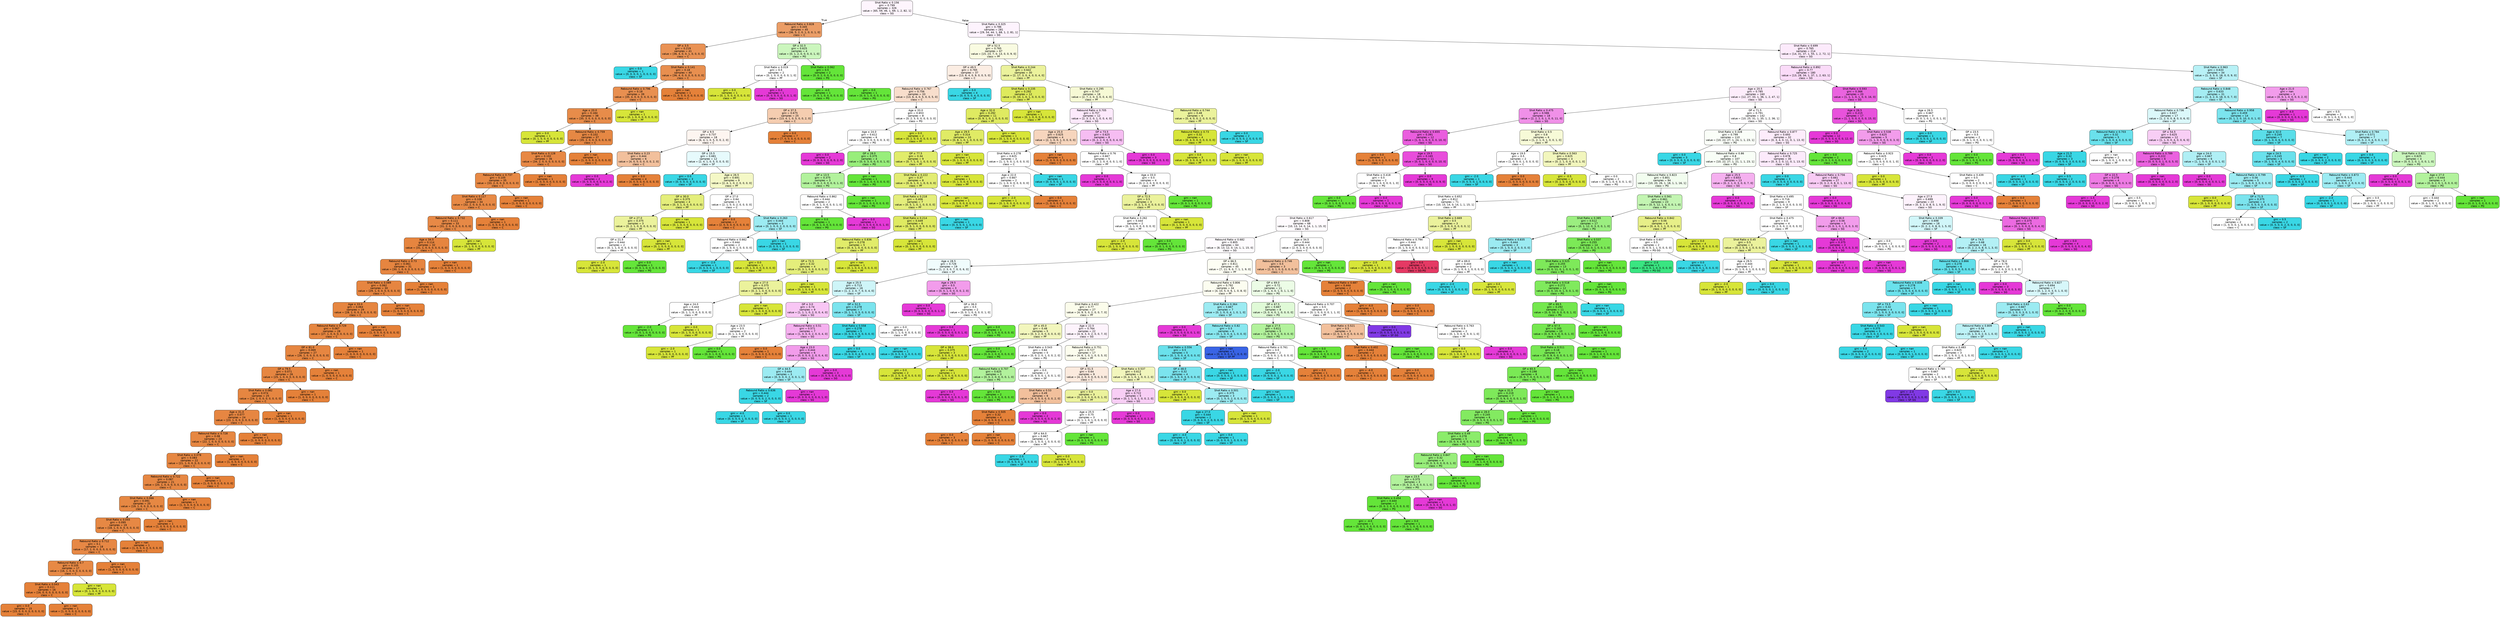 digraph Tree {
node [shape=box, style="filled, rounded", color="black", fontname="helvetica"] ;
edge [fontname="helvetica"] ;
0 [label=<Shot Ratio &le; 0.156<br/>gini = 0.799<br/>samples = 326<br/>value = [65, 59, 46, 1, 69, 1, 2, 82, 1]<br/>class = SG>, fillcolor="#fef5fd"] ;
1 [label=<Rebound Ratio &le; 0.828<br/>gini = 0.345<br/>samples = 45<br/>value = [36, 5, 2, 0, 1, 0, 0, 1, 0]<br/>class = C>, fillcolor="#eb9d66"] ;
0 -> 1 [labeldistance=2.5, labelangle=45, headlabel="True"] ;
2 [label=<GP &le; 3.5<br/>gini = 0.219<br/>samples = 41<br/>value = [36, 4, 0, 0, 1, 0, 0, 0, 0]<br/>class = C>, fillcolor="#e99254"] ;
1 -> 2 ;
3 [label=<gini = 0.0<br/>samples = 1<br/>value = [0, 0, 0, 0, 1, 0, 0, 0, 0]<br/>class = SF>, fillcolor="#39d7e5"] ;
2 -> 3 ;
4 [label=<Shot Ratio &le; 0.141<br/>gini = 0.18<br/>samples = 40<br/>value = [36, 4, 0, 0, 0, 0, 0, 0, 0]<br/>class = C>, fillcolor="#e88f4f"] ;
2 -> 4 ;
5 [label=<Rebound Ratio &le; 0.796<br/>gini = 0.18<br/>samples = 39<br/>value = [35, 4, 0, 0, 0, 0, 0, 0, 0]<br/>class = C>, fillcolor="#e88f50"] ;
4 -> 5 ;
6 [label=<Age &le; 20.0<br/>gini = 0.184<br/>samples = 38<br/>value = [35, 3, 0, 0, 0, 0, 0, 0, 0]<br/>class = C>, fillcolor="#e78c4a"] ;
5 -> 6 ;
7 [label=<gini = 0.0<br/>samples = 1<br/>value = [0, 1, 0, 0, 0, 0, 0, 0, 0]<br/>class = PF>, fillcolor="#d7e539"] ;
6 -> 7 ;
8 [label=<Rebound Ratio &le; 0.759<br/>gini = 0.102<br/>samples = 37<br/>value = [35, 2, 0, 0, 0, 0, 0, 0, 0]<br/>class = C>, fillcolor="#e68844"] ;
6 -> 8 ;
9 [label=<Shot Ratio &le; 0.128<br/>gini = 0.102<br/>samples = 36<br/>value = [34, 2, 0, 0, 0, 0, 0, 0, 0]<br/>class = C>, fillcolor="#e78845"] ;
8 -> 9 ;
10 [label=<Rebound Ratio &le; 0.737<br/>gini = 0.105<br/>samples = 35<br/>value = [33, 2, 0, 0, 0, 0, 0, 0, 0]<br/>class = C>, fillcolor="#e78945"] ;
9 -> 10 ;
11 [label=<Shot Ratio &le; 0.117<br/>gini = 0.108<br/>samples = 34<br/>value = [32, 2, 0, 0, 0, 0, 0, 0, 0]<br/>class = C>, fillcolor="#e78945"] ;
10 -> 11 ;
12 [label=<Rebound Ratio &le; 0.732<br/>gini = 0.111<br/>samples = 33<br/>value = [31, 2, 0, 0, 0, 0, 0, 0, 0]<br/>class = C>, fillcolor="#e78946"] ;
11 -> 12 ;
13 [label=<Age &le; 34.5<br/>gini = 0.114<br/>samples = 32<br/>value = [31, 1, 0, 0, 0, 0, 0, 0, 0]<br/>class = C>, fillcolor="#e6853f"] ;
12 -> 13 ;
14 [label=<Rebound Ratio &le; 0.73<br/>gini = 0.061<br/>samples = 31<br/>value = [30, 1, 0, 0, 0, 0, 0, 0, 0]<br/>class = C>, fillcolor="#e68540"] ;
13 -> 14 ;
15 [label=<Shot Ratio &le; 0.089<br/>gini = 0.062<br/>samples = 30<br/>value = [29, 1, 0, 0, 0, 0, 0, 0, 0]<br/>class = C>, fillcolor="#e68540"] ;
14 -> 15 ;
16 [label=<Age &le; 33.0<br/>gini = 0.064<br/>samples = 29<br/>value = [28, 1, 0, 0, 0, 0, 0, 0, 0]<br/>class = C>, fillcolor="#e68640"] ;
15 -> 16 ;
17 [label=<Rebound Ratio &le; 0.729<br/>gini = 0.067<br/>samples = 28<br/>value = [27, 1, 0, 0, 0, 0, 0, 0, 0]<br/>class = C>, fillcolor="#e68640"] ;
16 -> 17 ;
18 [label=<GP &le; 81.0<br/>gini = 0.069<br/>samples = 27<br/>value = [26, 1, 0, 0, 0, 0, 0, 0, 0]<br/>class = C>, fillcolor="#e68641"] ;
17 -> 18 ;
19 [label=<GP &le; 79.5<br/>gini = 0.071<br/>samples = 26<br/>value = [25, 1, 0, 0, 0, 0, 0, 0, 0]<br/>class = C>, fillcolor="#e68641"] ;
18 -> 19 ;
20 [label=<Shot Ratio &le; 0.082<br/>gini = 0.074<br/>samples = 25<br/>value = [24, 1, 0, 0, 0, 0, 0, 0, 0]<br/>class = C>, fillcolor="#e68641"] ;
19 -> 20 ;
21 [label=<Age &le; 31.0<br/>gini = 0.077<br/>samples = 24<br/>value = [23, 1, 0, 0, 0, 0, 0, 0, 0]<br/>class = C>, fillcolor="#e68642"] ;
20 -> 21 ;
22 [label=<Rebound Ratio &le; 0.728<br/>gini = 0.08<br/>samples = 23<br/>value = [22, 1, 0, 0, 0, 0, 0, 0, 0]<br/>class = C>, fillcolor="#e68742"] ;
21 -> 22 ;
23 [label=<Shot Ratio &le; 0.078<br/>gini = 0.083<br/>samples = 22<br/>value = [21, 1, 0, 0, 0, 0, 0, 0, 0]<br/>class = C>, fillcolor="#e68742"] ;
22 -> 23 ;
24 [label=<Rebound Ratio &le; 0.722<br/>gini = 0.087<br/>samples = 21<br/>value = [20, 1, 0, 0, 0, 0, 0, 0, 0]<br/>class = C>, fillcolor="#e68743"] ;
23 -> 24 ;
25 [label=<Shot Ratio &le; 0.066<br/>gini = 0.091<br/>samples = 20<br/>value = [19, 1, 0, 0, 0, 0, 0, 0, 0]<br/>class = C>, fillcolor="#e68843"] ;
24 -> 25 ;
26 [label=<Shot Ratio &le; 0.055<br/>gini = 0.095<br/>samples = 19<br/>value = [18, 1, 0, 0, 0, 0, 0, 0, 0]<br/>class = C>, fillcolor="#e68844"] ;
25 -> 26 ;
27 [label=<Rebound Ratio &le; 0.712<br/>gini = 0.1<br/>samples = 18<br/>value = [17, 1, 0, 0, 0, 0, 0, 0, 0]<br/>class = C>, fillcolor="#e78845"] ;
26 -> 27 ;
28 [label=<Rebound Ratio &le; 0.7<br/>gini = 0.105<br/>samples = 17<br/>value = [16, 1, 0, 0, 0, 0, 0, 0, 0]<br/>class = C>, fillcolor="#e78945"] ;
27 -> 28 ;
29 [label=<Shot Ratio &le; 0.043<br/>gini = 0.111<br/>samples = 16<br/>value = [16, 0, 0, 0, 0, 0, 0, 0, 0]<br/>class = C>, fillcolor="#e58139"] ;
28 -> 29 ;
30 [label=<gini = 0.0<br/>samples = 15<br/>value = [15, 0, 0, 0, 0, 0, 0, 0, 0]<br/>class = C>, fillcolor="#e58139"] ;
29 -> 30 ;
31 [label=<gini = nan<br/>samples = 1<br/>value = [1, 0, 0, 0, 0, 0, 0, 0, 0]<br/>class = C>, fillcolor="#e58139"] ;
29 -> 31 ;
32 [label=<gini = nan<br/>samples = 1<br/>value = [0, 1, 0, 0, 0, 0, 0, 0, 0]<br/>class = PF>, fillcolor="#d7e539"] ;
28 -> 32 ;
33 [label=<gini = nan<br/>samples = 1<br/>value = [1, 0, 0, 0, 0, 0, 0, 0, 0]<br/>class = C>, fillcolor="#e58139"] ;
27 -> 33 ;
34 [label=<gini = nan<br/>samples = 1<br/>value = [1, 0, 0, 0, 0, 0, 0, 0, 0]<br/>class = C>, fillcolor="#e58139"] ;
26 -> 34 ;
35 [label=<gini = nan<br/>samples = 1<br/>value = [1, 0, 0, 0, 0, 0, 0, 0, 0]<br/>class = C>, fillcolor="#e58139"] ;
25 -> 35 ;
36 [label=<gini = nan<br/>samples = 1<br/>value = [1, 0, 0, 0, 0, 0, 0, 0, 0]<br/>class = C>, fillcolor="#e58139"] ;
24 -> 36 ;
37 [label=<gini = nan<br/>samples = 1<br/>value = [1, 0, 0, 0, 0, 0, 0, 0, 0]<br/>class = C>, fillcolor="#e58139"] ;
23 -> 37 ;
38 [label=<gini = nan<br/>samples = 1<br/>value = [1, 0, 0, 0, 0, 0, 0, 0, 0]<br/>class = C>, fillcolor="#e58139"] ;
22 -> 38 ;
39 [label=<gini = nan<br/>samples = 1<br/>value = [1, 0, 0, 0, 0, 0, 0, 0, 0]<br/>class = C>, fillcolor="#e58139"] ;
21 -> 39 ;
40 [label=<gini = nan<br/>samples = 1<br/>value = [1, 0, 0, 0, 0, 0, 0, 0, 0]<br/>class = C>, fillcolor="#e58139"] ;
20 -> 40 ;
41 [label=<gini = nan<br/>samples = 1<br/>value = [1, 0, 0, 0, 0, 0, 0, 0, 0]<br/>class = C>, fillcolor="#e58139"] ;
19 -> 41 ;
42 [label=<gini = nan<br/>samples = 1<br/>value = [1, 0, 0, 0, 0, 0, 0, 0, 0]<br/>class = C>, fillcolor="#e58139"] ;
18 -> 42 ;
43 [label=<gini = nan<br/>samples = 1<br/>value = [1, 0, 0, 0, 0, 0, 0, 0, 0]<br/>class = C>, fillcolor="#e58139"] ;
17 -> 43 ;
44 [label=<gini = nan<br/>samples = 1<br/>value = [1, 0, 0, 0, 0, 0, 0, 0, 0]<br/>class = C>, fillcolor="#e58139"] ;
16 -> 44 ;
45 [label=<gini = nan<br/>samples = 1<br/>value = [1, 0, 0, 0, 0, 0, 0, 0, 0]<br/>class = C>, fillcolor="#e58139"] ;
15 -> 45 ;
46 [label=<gini = nan<br/>samples = 1<br/>value = [1, 0, 0, 0, 0, 0, 0, 0, 0]<br/>class = C>, fillcolor="#e58139"] ;
14 -> 46 ;
47 [label=<gini = nan<br/>samples = 1<br/>value = [1, 0, 0, 0, 0, 0, 0, 0, 0]<br/>class = C>, fillcolor="#e58139"] ;
13 -> 47 ;
48 [label=<gini = nan<br/>samples = 1<br/>value = [0, 1, 0, 0, 0, 0, 0, 0, 0]<br/>class = PF>, fillcolor="#d7e539"] ;
12 -> 48 ;
49 [label=<gini = nan<br/>samples = 1<br/>value = [1, 0, 0, 0, 0, 0, 0, 0, 0]<br/>class = C>, fillcolor="#e58139"] ;
11 -> 49 ;
50 [label=<gini = nan<br/>samples = 1<br/>value = [1, 0, 0, 0, 0, 0, 0, 0, 0]<br/>class = C>, fillcolor="#e58139"] ;
10 -> 50 ;
51 [label=<gini = nan<br/>samples = 1<br/>value = [1, 0, 0, 0, 0, 0, 0, 0, 0]<br/>class = C>, fillcolor="#e58139"] ;
9 -> 51 ;
52 [label=<gini = nan<br/>samples = 1<br/>value = [1, 0, 0, 0, 0, 0, 0, 0, 0]<br/>class = C>, fillcolor="#e58139"] ;
8 -> 52 ;
53 [label=<gini = nan<br/>samples = 1<br/>value = [0, 1, 0, 0, 0, 0, 0, 0, 0]<br/>class = PF>, fillcolor="#d7e539"] ;
5 -> 53 ;
54 [label=<gini = nan<br/>samples = 1<br/>value = [1, 0, 0, 0, 0, 0, 0, 0, 0]<br/>class = C>, fillcolor="#e58139"] ;
4 -> 54 ;
55 [label=<GP &le; 32.5<br/>gini = 0.625<br/>samples = 4<br/>value = [0, 1, 2, 0, 0, 0, 0, 1, 0]<br/>class = PG>, fillcolor="#cbf6bd"] ;
1 -> 55 ;
56 [label=<Shot Ratio &le; 0.019<br/>gini = 0.5<br/>samples = 2<br/>value = [0, 1, 0, 0, 0, 0, 0, 1, 0]<br/>class = PF>, fillcolor="#ffffff"] ;
55 -> 56 ;
57 [label=<gini = 0.0<br/>samples = 1<br/>value = [0, 1, 0, 0, 0, 0, 0, 0, 0]<br/>class = PF>, fillcolor="#d7e539"] ;
56 -> 57 ;
58 [label=<gini = 0.0<br/>samples = 1<br/>value = [0, 0, 0, 0, 0, 0, 0, 1, 0]<br/>class = SG>, fillcolor="#e539d7"] ;
56 -> 58 ;
59 [label=<Shot Ratio &le; 0.062<br/>gini = 0.5<br/>samples = 2<br/>value = [0, 0, 2, 0, 0, 0, 0, 0, 0]<br/>class = PG>, fillcolor="#64e539"] ;
55 -> 59 ;
60 [label=<gini = -4.0<br/>samples = 1<br/>value = [0, 0, 1, 0, 0, 0, 0, 0, 0]<br/>class = PG>, fillcolor="#64e539"] ;
59 -> 60 ;
61 [label=<gini = 0.0<br/>samples = 1<br/>value = [0, 0, 1, 0, 0, 0, 0, 0, 0]<br/>class = PG>, fillcolor="#64e539"] ;
59 -> 61 ;
62 [label=<Shot Ratio &le; 0.325<br/>gini = 0.786<br/>samples = 281<br/>value = [29, 54, 44, 1, 68, 1, 2, 81, 1]<br/>class = SG>, fillcolor="#fdf3fd"] ;
0 -> 62 [labeldistance=2.5, labelangle=-45, headlabel="False"] ;
63 [label=<GP &le; 52.5<br/>gini = 0.765<br/>samples = 67<br/>value = [15, 23, 7, 0, 13, 0, 0, 9, 0]<br/>class = PF>, fillcolor="#f9fbe1"] ;
62 -> 63 ;
64 [label=<GP &le; 49.5<br/>gini = 0.765<br/>samples = 37<br/>value = [13, 6, 4, 0, 9, 0, 0, 5, 0]<br/>class = C>, fillcolor="#fbede3"] ;
63 -> 64 ;
65 [label=<Rebound Ratio &le; 0.767<br/>gini = 0.756<br/>samples = 33<br/>value = [13, 6, 4, 0, 5, 0, 0, 5, 0]<br/>class = C>, fillcolor="#f8decc"] ;
64 -> 65 ;
66 [label=<GP &le; 37.5<br/>gini = 0.675<br/>samples = 25<br/>value = [13, 4, 1, 0, 5, 0, 0, 2, 0]<br/>class = C>, fillcolor="#f5cdb0"] ;
65 -> 66 ;
67 [label=<GP &le; 9.5<br/>gini = 0.737<br/>samples = 18<br/>value = [6, 4, 1, 0, 5, 0, 0, 2, 0]<br/>class = C>, fillcolor="#fdf5f0"] ;
66 -> 67 ;
68 [label=<Shot Ratio &le; 0.23<br/>gini = 0.444<br/>samples = 6<br/>value = [4, 0, 0, 0, 0, 0, 0, 2, 0]<br/>class = C>, fillcolor="#f2c09c"] ;
67 -> 68 ;
69 [label=<gini = 0.0<br/>samples = 2<br/>value = [0, 0, 0, 0, 0, 0, 0, 2, 0]<br/>class = SG>, fillcolor="#e539d7"] ;
68 -> 69 ;
70 [label=<gini = 0.0<br/>samples = 4<br/>value = [4, 0, 0, 0, 0, 0, 0, 0, 0]<br/>class = C>, fillcolor="#e58139"] ;
68 -> 70 ;
71 [label=<GP &le; 15.5<br/>gini = 0.681<br/>samples = 12<br/>value = [2, 4, 1, 0, 5, 0, 0, 0, 0]<br/>class = SF>, fillcolor="#e6fafc"] ;
67 -> 71 ;
72 [label=<gini = 0.0<br/>samples = 3<br/>value = [0, 0, 0, 0, 3, 0, 0, 0, 0]<br/>class = SF>, fillcolor="#39d7e5"] ;
71 -> 72 ;
73 [label=<Age &le; 26.5<br/>gini = 0.691<br/>samples = 9<br/>value = [2, 4, 1, 0, 2, 0, 0, 0, 0]<br/>class = PF>, fillcolor="#f4f8c6"] ;
71 -> 73 ;
74 [label=<GP &le; 30.0<br/>gini = 0.375<br/>samples = 4<br/>value = [0, 3, 1, 0, 0, 0, 0, 0, 0]<br/>class = PF>, fillcolor="#e4ee7b"] ;
73 -> 74 ;
75 [label=<GP &le; 27.0<br/>gini = 0.375<br/>samples = 3<br/>value = [0, 2, 1, 0, 0, 0, 0, 0, 0]<br/>class = PF>, fillcolor="#ebf29c"] ;
74 -> 75 ;
76 [label=<GP &le; 21.5<br/>gini = 0.444<br/>samples = 2<br/>value = [0, 1, 1, 0, 0, 0, 0, 0, 0]<br/>class = PF>, fillcolor="#ffffff"] ;
75 -> 76 ;
77 [label=<gini = -2.0<br/>samples = 1<br/>value = [0, 1, 0, 0, 0, 0, 0, 0, 0]<br/>class = PF>, fillcolor="#d7e539"] ;
76 -> 77 ;
78 [label=<gini = 0.0<br/>samples = 1<br/>value = [0, 0, 1, 0, 0, 0, 0, 0, 0]<br/>class = PG>, fillcolor="#64e539"] ;
76 -> 78 ;
79 [label=<gini = nan<br/>samples = 1<br/>value = [0, 1, 0, 0, 0, 0, 0, 0, 0]<br/>class = PF>, fillcolor="#d7e539"] ;
75 -> 79 ;
80 [label=<gini = nan<br/>samples = 1<br/>value = [0, 1, 0, 0, 0, 0, 0, 0, 0]<br/>class = PF>, fillcolor="#d7e539"] ;
74 -> 80 ;
81 [label=<GP &le; 27.0<br/>gini = 0.64<br/>samples = 5<br/>value = [2, 1, 0, 0, 2, 0, 0, 0, 0]<br/>class = C>, fillcolor="#ffffff"] ;
73 -> 81 ;
82 [label=<gini = 0.0<br/>samples = 2<br/>value = [2, 0, 0, 0, 0, 0, 0, 0, 0]<br/>class = C>, fillcolor="#e58139"] ;
81 -> 82 ;
83 [label=<Shot Ratio &le; 0.263<br/>gini = 0.444<br/>samples = 3<br/>value = [0, 1, 0, 0, 2, 0, 0, 0, 0]<br/>class = SF>, fillcolor="#9cebf2"] ;
81 -> 83 ;
84 [label=<Rebound Ratio &le; 0.662<br/>gini = 0.444<br/>samples = 2<br/>value = [0, 1, 0, 0, 1, 0, 0, 0, 0]<br/>class = PF>, fillcolor="#ffffff"] ;
83 -> 84 ;
85 [label=<gini = -2.0<br/>samples = 1<br/>value = [0, 0, 0, 0, 1, 0, 0, 0, 0]<br/>class = SF>, fillcolor="#39d7e5"] ;
84 -> 85 ;
86 [label=<gini = 0.0<br/>samples = 1<br/>value = [0, 1, 0, 0, 0, 0, 0, 0, 0]<br/>class = PF>, fillcolor="#d7e539"] ;
84 -> 86 ;
87 [label=<gini = nan<br/>samples = 1<br/>value = [0, 0, 0, 0, 1, 0, 0, 0, 0]<br/>class = SF>, fillcolor="#39d7e5"] ;
83 -> 87 ;
88 [label=<gini = 0.0<br/>samples = 7<br/>value = [7, 0, 0, 0, 0, 0, 0, 0, 0]<br/>class = C>, fillcolor="#e58139"] ;
66 -> 88 ;
89 [label=<Age &le; 33.0<br/>gini = 0.653<br/>samples = 8<br/>value = [0, 2, 3, 0, 0, 0, 0, 3, 0]<br/>class = PG>, fillcolor="#ffffff"] ;
65 -> 89 ;
90 [label=<Age &le; 24.0<br/>gini = 0.612<br/>samples = 6<br/>value = [0, 0, 3, 0, 0, 0, 0, 3, 0]<br/>class = PG>, fillcolor="#ffffff"] ;
89 -> 90 ;
91 [label=<gini = 0.0<br/>samples = 2<br/>value = [0, 0, 0, 0, 0, 0, 0, 2, 0]<br/>class = SG>, fillcolor="#e539d7"] ;
90 -> 91 ;
92 [label=<GP &le; 28.0<br/>gini = 0.375<br/>samples = 4<br/>value = [0, 0, 3, 0, 0, 0, 0, 1, 0]<br/>class = PG>, fillcolor="#98ee7b"] ;
90 -> 92 ;
93 [label=<GP &le; 13.5<br/>gini = 0.375<br/>samples = 3<br/>value = [0, 0, 2, 0, 0, 0, 0, 1, 0]<br/>class = PG>, fillcolor="#b2f29c"] ;
92 -> 93 ;
94 [label=<Rebound Ratio &le; 0.862<br/>gini = 0.444<br/>samples = 2<br/>value = [0, 0, 1, 0, 0, 0, 0, 1, 0]<br/>class = PG>, fillcolor="#ffffff"] ;
93 -> 94 ;
95 [label=<gini = 0.0<br/>samples = 1<br/>value = [0, 0, 1, 0, 0, 0, 0, 0, 0]<br/>class = PG>, fillcolor="#64e539"] ;
94 -> 95 ;
96 [label=<gini = 0.0<br/>samples = 1<br/>value = [0, 0, 0, 0, 0, 0, 0, 1, 0]<br/>class = SG>, fillcolor="#e539d7"] ;
94 -> 96 ;
97 [label=<gini = nan<br/>samples = 1<br/>value = [0, 0, 1, 0, 0, 0, 0, 0, 0]<br/>class = PG>, fillcolor="#64e539"] ;
93 -> 97 ;
98 [label=<gini = nan<br/>samples = 1<br/>value = [0, 0, 1, 0, 0, 0, 0, 0, 0]<br/>class = PG>, fillcolor="#64e539"] ;
92 -> 98 ;
99 [label=<gini = 0.0<br/>samples = 2<br/>value = [0, 2, 0, 0, 0, 0, 0, 0, 0]<br/>class = PF>, fillcolor="#d7e539"] ;
89 -> 99 ;
100 [label=<gini = 0.0<br/>samples = 4<br/>value = [0, 0, 0, 0, 4, 0, 0, 0, 0]<br/>class = SF>, fillcolor="#39d7e5"] ;
64 -> 100 ;
101 [label=<Shot Ratio &le; 0.244<br/>gini = 0.642<br/>samples = 30<br/>value = [2, 17, 3, 0, 4, 0, 0, 4, 0]<br/>class = PF>, fillcolor="#ebf29c"] ;
63 -> 101 ;
102 [label=<Shot Ratio &le; 0.235<br/>gini = 0.292<br/>samples = 12<br/>value = [0, 10, 1, 0, 1, 0, 0, 0, 0]<br/>class = PF>, fillcolor="#deea5d"] ;
101 -> 102 ;
103 [label=<Age &le; 32.0<br/>gini = 0.292<br/>samples = 11<br/>value = [0, 9, 1, 0, 1, 0, 0, 0, 0]<br/>class = PF>, fillcolor="#dfea61"] ;
102 -> 103 ;
104 [label=<Age &le; 29.5<br/>gini = 0.314<br/>samples = 10<br/>value = [0, 8, 1, 0, 1, 0, 0, 0, 0]<br/>class = PF>, fillcolor="#e0eb65"] ;
103 -> 104 ;
105 [label=<GP &le; 77.5<br/>gini = 0.34<br/>samples = 9<br/>value = [0, 7, 1, 0, 1, 0, 0, 0, 0]<br/>class = PF>, fillcolor="#e1ec6a"] ;
104 -> 105 ;
106 [label=<Shot Ratio &le; 0.222<br/>gini = 0.37<br/>samples = 8<br/>value = [0, 6, 1, 0, 1, 0, 0, 0, 0]<br/>class = PF>, fillcolor="#e2ec72"] ;
105 -> 106 ;
107 [label=<Shot Ratio &le; 0.218<br/>gini = 0.406<br/>samples = 7<br/>value = [0, 5, 1, 0, 1, 0, 0, 0, 0]<br/>class = PF>, fillcolor="#e4ee7b"] ;
106 -> 107 ;
108 [label=<Shot Ratio &le; 0.214<br/>gini = 0.449<br/>samples = 6<br/>value = [0, 5, 1, 0, 0, 0, 0, 0, 0]<br/>class = PF>, fillcolor="#dfea61"] ;
107 -> 108 ;
109 [label=<Rebound Ratio &le; 0.836<br/>gini = 0.278<br/>samples = 5<br/>value = [0, 4, 1, 0, 0, 0, 0, 0, 0]<br/>class = PF>, fillcolor="#e1ec6a"] ;
108 -> 109 ;
110 [label=<GP &le; 72.5<br/>gini = 0.32<br/>samples = 4<br/>value = [0, 3, 1, 0, 0, 0, 0, 0, 0]<br/>class = PF>, fillcolor="#e4ee7b"] ;
109 -> 110 ;
111 [label=<Age &le; 27.0<br/>gini = 0.375<br/>samples = 3<br/>value = [0, 2, 1, 0, 0, 0, 0, 0, 0]<br/>class = PF>, fillcolor="#ebf29c"] ;
110 -> 111 ;
112 [label=<Age &le; 24.0<br/>gini = 0.444<br/>samples = 2<br/>value = [0, 1, 1, 0, 0, 0, 0, 0, 0]<br/>class = PF>, fillcolor="#ffffff"] ;
111 -> 112 ;
113 [label=<gini = -2.0<br/>samples = 1<br/>value = [0, 0, 1, 0, 0, 0, 0, 0, 0]<br/>class = PG>, fillcolor="#64e539"] ;
112 -> 113 ;
114 [label=<gini = 0.0<br/>samples = 1<br/>value = [0, 1, 0, 0, 0, 0, 0, 0, 0]<br/>class = PF>, fillcolor="#d7e539"] ;
112 -> 114 ;
115 [label=<gini = nan<br/>samples = 1<br/>value = [0, 1, 0, 0, 0, 0, 0, 0, 0]<br/>class = PF>, fillcolor="#d7e539"] ;
111 -> 115 ;
116 [label=<gini = nan<br/>samples = 1<br/>value = [0, 1, 0, 0, 0, 0, 0, 0, 0]<br/>class = PF>, fillcolor="#d7e539"] ;
110 -> 116 ;
117 [label=<gini = nan<br/>samples = 1<br/>value = [0, 1, 0, 0, 0, 0, 0, 0, 0]<br/>class = PF>, fillcolor="#d7e539"] ;
109 -> 117 ;
118 [label=<gini = nan<br/>samples = 1<br/>value = [0, 1, 0, 0, 0, 0, 0, 0, 0]<br/>class = PF>, fillcolor="#d7e539"] ;
108 -> 118 ;
119 [label=<gini = nan<br/>samples = 1<br/>value = [0, 0, 0, 0, 1, 0, 0, 0, 0]<br/>class = SF>, fillcolor="#39d7e5"] ;
107 -> 119 ;
120 [label=<gini = nan<br/>samples = 1<br/>value = [0, 1, 0, 0, 0, 0, 0, 0, 0]<br/>class = PF>, fillcolor="#d7e539"] ;
106 -> 120 ;
121 [label=<gini = nan<br/>samples = 1<br/>value = [0, 1, 0, 0, 0, 0, 0, 0, 0]<br/>class = PF>, fillcolor="#d7e539"] ;
105 -> 121 ;
122 [label=<gini = nan<br/>samples = 1<br/>value = [0, 1, 0, 0, 0, 0, 0, 0, 0]<br/>class = PF>, fillcolor="#d7e539"] ;
104 -> 122 ;
123 [label=<gini = nan<br/>samples = 1<br/>value = [0, 1, 0, 0, 0, 0, 0, 0, 0]<br/>class = PF>, fillcolor="#d7e539"] ;
103 -> 123 ;
124 [label=<gini = nan<br/>samples = 1<br/>value = [0, 1, 0, 0, 0, 0, 0, 0, 0]<br/>class = PF>, fillcolor="#d7e539"] ;
102 -> 124 ;
125 [label=<Shot Ratio &le; 0.295<br/>gini = 0.747<br/>samples = 18<br/>value = [2, 7, 2, 0, 3, 0, 0, 4, 0]<br/>class = PF>, fillcolor="#f6f9d5"] ;
101 -> 125 ;
126 [label=<Rebound Ratio &le; 0.705<br/>gini = 0.757<br/>samples = 12<br/>value = [2, 3, 2, 0, 1, 0, 0, 4, 0]<br/>class = SG>, fillcolor="#fce9fb"] ;
125 -> 126 ;
127 [label=<Age &le; 25.0<br/>gini = 0.625<br/>samples = 4<br/>value = [2, 1, 0, 0, 1, 0, 0, 0, 0]<br/>class = C>, fillcolor="#f6d5bd"] ;
126 -> 127 ;
128 [label=<Shot Ratio &le; 0.278<br/>gini = 0.625<br/>samples = 3<br/>value = [1, 1, 0, 0, 1, 0, 0, 0, 0]<br/>class = C>, fillcolor="#ffffff"] ;
127 -> 128 ;
129 [label=<Age &le; 22.0<br/>gini = 0.667<br/>samples = 2<br/>value = [1, 1, 0, 0, 0, 0, 0, 0, 0]<br/>class = C>, fillcolor="#ffffff"] ;
128 -> 129 ;
130 [label=<gini = -2.0<br/>samples = 1<br/>value = [0, 1, 0, 0, 0, 0, 0, 0, 0]<br/>class = PF>, fillcolor="#d7e539"] ;
129 -> 130 ;
131 [label=<gini = 0.0<br/>samples = 1<br/>value = [1, 0, 0, 0, 0, 0, 0, 0, 0]<br/>class = C>, fillcolor="#e58139"] ;
129 -> 131 ;
132 [label=<gini = nan<br/>samples = 1<br/>value = [0, 0, 0, 0, 1, 0, 0, 0, 0]<br/>class = SF>, fillcolor="#39d7e5"] ;
128 -> 132 ;
133 [label=<gini = nan<br/>samples = 1<br/>value = [1, 0, 0, 0, 0, 0, 0, 0, 0]<br/>class = C>, fillcolor="#e58139"] ;
127 -> 133 ;
134 [label=<GP &le; 73.5<br/>gini = 0.625<br/>samples = 8<br/>value = [0, 2, 2, 0, 0, 0, 0, 4, 0]<br/>class = SG>, fillcolor="#f6bdf2"] ;
126 -> 134 ;
135 [label=<Rebound Ratio &le; 0.76<br/>gini = 0.667<br/>samples = 5<br/>value = [0, 2, 2, 0, 0, 0, 0, 1, 0]<br/>class = PF>, fillcolor="#ffffff"] ;
134 -> 135 ;
136 [label=<gini = 0.0<br/>samples = 1<br/>value = [0, 0, 0, 0, 0, 0, 0, 1, 0]<br/>class = SG>, fillcolor="#e539d7"] ;
135 -> 136 ;
137 [label=<Age &le; 33.0<br/>gini = 0.5<br/>samples = 4<br/>value = [0, 2, 2, 0, 0, 0, 0, 0, 0]<br/>class = PF>, fillcolor="#ffffff"] ;
135 -> 137 ;
138 [label=<GP &le; 72.5<br/>gini = 0.5<br/>samples = 3<br/>value = [0, 2, 1, 0, 0, 0, 0, 0, 0]<br/>class = PF>, fillcolor="#ebf29c"] ;
137 -> 138 ;
139 [label=<Shot Ratio &le; 0.262<br/>gini = 0.444<br/>samples = 2<br/>value = [0, 1, 1, 0, 0, 0, 0, 0, 0]<br/>class = PF>, fillcolor="#ffffff"] ;
138 -> 139 ;
140 [label=<gini = -2.0<br/>samples = 1<br/>value = [0, 1, 0, 0, 0, 0, 0, 0, 0]<br/>class = PF>, fillcolor="#d7e539"] ;
139 -> 140 ;
141 [label=<gini = 0.0<br/>samples = 1<br/>value = [0, 0, 1, 0, 0, 0, 0, 0, 0]<br/>class = PG>, fillcolor="#64e539"] ;
139 -> 141 ;
142 [label=<gini = nan<br/>samples = 1<br/>value = [0, 1, 0, 0, 0, 0, 0, 0, 0]<br/>class = PF>, fillcolor="#d7e539"] ;
138 -> 142 ;
143 [label=<gini = nan<br/>samples = 1<br/>value = [0, 0, 1, 0, 0, 0, 0, 0, 0]<br/>class = PG>, fillcolor="#64e539"] ;
137 -> 143 ;
144 [label=<gini = 0.0<br/>samples = 3<br/>value = [0, 0, 0, 0, 0, 0, 0, 3, 0]<br/>class = SG>, fillcolor="#e539d7"] ;
134 -> 144 ;
145 [label=<Rebound Ratio &le; 0.744<br/>gini = 0.48<br/>samples = 6<br/>value = [0, 4, 0, 0, 2, 0, 0, 0, 0]<br/>class = PF>, fillcolor="#ebf29c"] ;
125 -> 145 ;
146 [label=<Rebound Ratio &le; 0.73<br/>gini = 0.32<br/>samples = 4<br/>value = [0, 4, 0, 0, 0, 0, 0, 0, 0]<br/>class = PF>, fillcolor="#d7e539"] ;
145 -> 146 ;
147 [label=<gini = 0.0<br/>samples = 3<br/>value = [0, 3, 0, 0, 0, 0, 0, 0, 0]<br/>class = PF>, fillcolor="#d7e539"] ;
146 -> 147 ;
148 [label=<gini = nan<br/>samples = 1<br/>value = [0, 1, 0, 0, 0, 0, 0, 0, 0]<br/>class = PF>, fillcolor="#d7e539"] ;
146 -> 148 ;
149 [label=<gini = 0.0<br/>samples = 2<br/>value = [0, 0, 0, 0, 2, 0, 0, 0, 0]<br/>class = SF>, fillcolor="#39d7e5"] ;
145 -> 149 ;
150 [label=<Shot Ratio &le; 0.699<br/>gini = 0.765<br/>samples = 214<br/>value = [14, 31, 37, 1, 55, 1, 2, 72, 1]<br/>class = SG>, fillcolor="#fceafb"] ;
62 -> 150 ;
151 [label=<Rebound Ratio &le; 0.892<br/>gini = 0.77<br/>samples = 180<br/>value = [13, 28, 34, 1, 37, 1, 2, 63, 1]<br/>class = SG>, fillcolor="#fadbf8"] ;
150 -> 151 ;
152 [label=<Age &le; 20.5<br/>gini = 0.785<br/>samples = 160<br/>value = [12, 27, 33, 1, 36, 1, 2, 47, 1]<br/>class = SG>, fillcolor="#fdedfb"] ;
151 -> 152 ;
153 [label=<Shot Ratio &le; 0.475<br/>gini = 0.586<br/>samples = 18<br/>value = [2, 2, 2, 0, 1, 0, 0, 11, 0]<br/>class = SG>, fillcolor="#f090e8"] ;
152 -> 153 ;
154 [label=<Rebound Ratio &le; 0.655<br/>gini = 0.391<br/>samples = 12<br/>value = [1, 0, 1, 0, 0, 0, 0, 10, 0]<br/>class = SG>, fillcolor="#ea5dde"] ;
153 -> 154 ;
155 [label=<gini = 0.0<br/>samples = 1<br/>value = [1, 0, 0, 0, 0, 0, 0, 0, 0]<br/>class = C>, fillcolor="#e58139"] ;
154 -> 155 ;
156 [label=<Age &le; 19.5<br/>gini = 0.165<br/>samples = 11<br/>value = [0, 0, 1, 0, 0, 0, 0, 10, 0]<br/>class = SG>, fillcolor="#e84ddb"] ;
154 -> 156 ;
157 [label=<Shot Ratio &le; 0.418<br/>gini = 0.5<br/>samples = 2<br/>value = [0, 0, 1, 0, 0, 0, 0, 1, 0]<br/>class = PG>, fillcolor="#ffffff"] ;
156 -> 157 ;
158 [label=<gini = 0.0<br/>samples = 1<br/>value = [0, 0, 1, 0, 0, 0, 0, 0, 0]<br/>class = PG>, fillcolor="#64e539"] ;
157 -> 158 ;
159 [label=<gini = 0.0<br/>samples = 1<br/>value = [0, 0, 0, 0, 0, 0, 0, 1, 0]<br/>class = SG>, fillcolor="#e539d7"] ;
157 -> 159 ;
160 [label=<gini = 0.0<br/>samples = 9<br/>value = [0, 0, 0, 0, 0, 0, 0, 9, 0]<br/>class = SG>, fillcolor="#e539d7"] ;
156 -> 160 ;
161 [label=<Shot Ratio &le; 0.5<br/>gini = 0.8<br/>samples = 6<br/>value = [1, 2, 1, 0, 1, 0, 0, 1, 0]<br/>class = PF>, fillcolor="#f7fad7"] ;
153 -> 161 ;
162 [label=<Age &le; 19.5<br/>gini = 0.5<br/>samples = 2<br/>value = [1, 0, 0, 0, 1, 0, 0, 0, 0]<br/>class = C>, fillcolor="#ffffff"] ;
161 -> 162 ;
163 [label=<gini = -2.0<br/>samples = 1<br/>value = [0, 0, 0, 0, 1, 0, 0, 0, 0]<br/>class = SF>, fillcolor="#39d7e5"] ;
162 -> 163 ;
164 [label=<gini = 0.0<br/>samples = 1<br/>value = [1, 0, 0, 0, 0, 0, 0, 0, 0]<br/>class = C>, fillcolor="#e58139"] ;
162 -> 164 ;
165 [label=<Shot Ratio &le; 0.563<br/>gini = 0.625<br/>samples = 4<br/>value = [0, 2, 1, 0, 0, 0, 0, 1, 0]<br/>class = PF>, fillcolor="#f2f6bd"] ;
161 -> 165 ;
166 [label=<gini = -0.5<br/>samples = 2<br/>value = [0, 2, 0, 0, 0, 0, 0, 0, 0]<br/>class = PF>, fillcolor="#d7e539"] ;
165 -> 166 ;
167 [label=<gini = 0.0<br/>samples = 2<br/>value = [0, 0, 1, 0, 0, 0, 0, 1, 0]<br/>class = PG>, fillcolor="#ffffff"] ;
165 -> 167 ;
168 [label=<GP &le; 71.5<br/>gini = 0.791<br/>samples = 142<br/>value = [10, 25, 31, 1, 35, 1, 2, 36, 1]<br/>class = SG>, fillcolor="#fffdff"] ;
152 -> 168 ;
169 [label=<Shot Ratio &le; 0.328<br/>gini = 0.799<br/>samples = 110<br/>value = [10, 22, 27, 1, 24, 1, 1, 23, 1]<br/>class = PG>, fillcolor="#fafef8"] ;
168 -> 169 ;
170 [label=<gini = 0.0<br/>samples = 3<br/>value = [0, 0, 0, 0, 3, 0, 0, 0, 0]<br/>class = SF>, fillcolor="#39d7e5"] ;
169 -> 170 ;
171 [label=<Rebound Ratio &le; 0.86<br/>gini = 0.8<br/>samples = 107<br/>value = [10, 22, 27, 1, 21, 1, 1, 23, 1]<br/>class = PG>, fillcolor="#f8fef6"] ;
169 -> 171 ;
172 [label=<Rebound Ratio &le; 0.823<br/>gini = 0.801<br/>samples = 94<br/>value = [10, 20, 26, 1, 18, 1, 1, 16, 1]<br/>class = PG>, fillcolor="#f2fdef"] ;
171 -> 172 ;
173 [label=<Shot Ratio &le; 0.652<br/>gini = 0.812<br/>samples = 71<br/>value = [10, 15, 14, 0, 14, 1, 1, 15, 1]<br/>class = PF>, fillcolor="#ffffff"] ;
172 -> 173 ;
174 [label=<Shot Ratio &le; 0.617<br/>gini = 0.808<br/>samples = 68<br/>value = [10, 13, 14, 0, 14, 1, 1, 15, 0]<br/>class = SG>, fillcolor="#fffbfe"] ;
173 -> 174 ;
175 [label=<Rebound Ratio &le; 0.682<br/>gini = 0.805<br/>samples = 64<br/>value = [8, 13, 12, 0, 14, 1, 1, 15, 0]<br/>class = SG>, fillcolor="#fefbfe"] ;
174 -> 175 ;
176 [label=<Age &le; 28.5<br/>gini = 0.726<br/>samples = 19<br/>value = [1, 2, 3, 0, 7, 0, 0, 6, 0]<br/>class = SF>, fillcolor="#f0fcfd"] ;
175 -> 176 ;
177 [label=<Age &le; 25.5<br/>gini = 0.713<br/>samples = 16<br/>value = [1, 2, 2, 0, 7, 0, 0, 4, 0]<br/>class = SF>, fillcolor="#cef5f8"] ;
176 -> 177 ;
178 [label=<GP &le; 3.0<br/>gini = 0.74<br/>samples = 9<br/>value = [1, 1, 1, 0, 2, 0, 0, 4, 0]<br/>class = SG>, fillcolor="#f8c6f4"] ;
177 -> 178 ;
179 [label=<Age &le; 23.5<br/>gini = 0.5<br/>samples = 2<br/>value = [0, 1, 1, 0, 0, 0, 0, 0, 0]<br/>class = PF>, fillcolor="#ffffff"] ;
178 -> 179 ;
180 [label=<gini = -2.0<br/>samples = 1<br/>value = [0, 1, 0, 0, 0, 0, 0, 0, 0]<br/>class = PF>, fillcolor="#d7e539"] ;
179 -> 180 ;
181 [label=<gini = 0.0<br/>samples = 1<br/>value = [0, 0, 1, 0, 0, 0, 0, 0, 0]<br/>class = PG>, fillcolor="#64e539"] ;
179 -> 181 ;
182 [label=<Rebound Ratio &le; 0.51<br/>gini = 0.571<br/>samples = 7<br/>value = [1, 0, 0, 0, 2, 0, 0, 4, 0]<br/>class = SG>, fillcolor="#f5b0ef"] ;
178 -> 182 ;
183 [label=<gini = 0.0<br/>samples = 1<br/>value = [1, 0, 0, 0, 0, 0, 0, 0, 0]<br/>class = C>, fillcolor="#e58139"] ;
182 -> 183 ;
184 [label=<Age &le; 23.0<br/>gini = 0.444<br/>samples = 6<br/>value = [0, 0, 0, 0, 2, 0, 0, 4, 0]<br/>class = SG>, fillcolor="#f29ceb"] ;
182 -> 184 ;
185 [label=<GP &le; 44.5<br/>gini = 0.444<br/>samples = 3<br/>value = [0, 0, 0, 0, 2, 0, 0, 1, 0]<br/>class = SF>, fillcolor="#9cebf2"] ;
184 -> 185 ;
186 [label=<Rebound Ratio &le; 0.636<br/>gini = 0.444<br/>samples = 2<br/>value = [0, 0, 0, 0, 2, 0, 0, 0, 0]<br/>class = SF>, fillcolor="#39d7e5"] ;
185 -> 186 ;
187 [label=<gini = -4.0<br/>samples = 1<br/>value = [0, 0, 0, 0, 1, 0, 0, 0, 0]<br/>class = SF>, fillcolor="#39d7e5"] ;
186 -> 187 ;
188 [label=<gini = 0.0<br/>samples = 1<br/>value = [0, 0, 0, 0, 1, 0, 0, 0, 0]<br/>class = SF>, fillcolor="#39d7e5"] ;
186 -> 188 ;
189 [label=<gini = nan<br/>samples = 1<br/>value = [0, 0, 0, 0, 0, 0, 0, 1, 0]<br/>class = SG>, fillcolor="#e539d7"] ;
185 -> 189 ;
190 [label=<gini = 0.0<br/>samples = 3<br/>value = [0, 0, 0, 0, 0, 0, 0, 3, 0]<br/>class = SG>, fillcolor="#e539d7"] ;
184 -> 190 ;
191 [label=<GP &le; 52.5<br/>gini = 0.278<br/>samples = 7<br/>value = [0, 1, 1, 0, 5, 0, 0, 0, 0]<br/>class = SF>, fillcolor="#7be4ee"] ;
177 -> 191 ;
192 [label=<Shot Ratio &le; 0.558<br/>gini = 0.278<br/>samples = 5<br/>value = [0, 0, 0, 0, 5, 0, 0, 0, 0]<br/>class = SF>, fillcolor="#39d7e5"] ;
191 -> 192 ;
193 [label=<gini = 0.0<br/>samples = 4<br/>value = [0, 0, 0, 0, 4, 0, 0, 0, 0]<br/>class = SF>, fillcolor="#39d7e5"] ;
192 -> 193 ;
194 [label=<gini = nan<br/>samples = 1<br/>value = [0, 0, 0, 0, 1, 0, 0, 0, 0]<br/>class = SF>, fillcolor="#39d7e5"] ;
192 -> 194 ;
195 [label=<gini = 0.0<br/>samples = 2<br/>value = [0, 1, 1, 0, 0, 0, 0, 0, 0]<br/>class = PF>, fillcolor="#ffffff"] ;
191 -> 195 ;
196 [label=<Age &le; 29.5<br/>gini = 0.5<br/>samples = 3<br/>value = [0, 0, 1, 0, 0, 0, 0, 2, 0]<br/>class = SG>, fillcolor="#f29ceb"] ;
176 -> 196 ;
197 [label=<gini = 0.0<br/>samples = 1<br/>value = [0, 0, 0, 0, 0, 0, 0, 1, 0]<br/>class = SG>, fillcolor="#e539d7"] ;
196 -> 197 ;
198 [label=<GP &le; 36.0<br/>gini = 0.5<br/>samples = 2<br/>value = [0, 0, 1, 0, 0, 0, 0, 1, 0]<br/>class = PG>, fillcolor="#ffffff"] ;
196 -> 198 ;
199 [label=<gini = 0.0<br/>samples = 1<br/>value = [0, 0, 0, 0, 0, 0, 0, 1, 0]<br/>class = SG>, fillcolor="#e539d7"] ;
198 -> 199 ;
200 [label=<gini = 0.0<br/>samples = 1<br/>value = [0, 0, 1, 0, 0, 0, 0, 0, 0]<br/>class = PG>, fillcolor="#64e539"] ;
198 -> 200 ;
201 [label=<GP &le; 66.5<br/>gini = 0.811<br/>samples = 45<br/>value = [7, 11, 9, 0, 7, 1, 1, 9, 0]<br/>class = PF>, fillcolor="#fdfef4"] ;
175 -> 201 ;
202 [label=<Rebound Ratio &le; 0.806<br/>gini = 0.792<br/>samples = 34<br/>value = [4, 10, 5, 0, 6, 1, 0, 8, 0]<br/>class = PF>, fillcolor="#fcfdf0"] ;
201 -> 202 ;
203 [label=<Shot Ratio &le; 0.422<br/>gini = 0.77<br/>samples = 27<br/>value = [4, 9, 5, 0, 2, 0, 0, 7, 0]<br/>class = PF>, fillcolor="#fbfceb"] ;
202 -> 203 ;
204 [label=<GP &le; 45.0<br/>gini = 0.48<br/>samples = 5<br/>value = [0, 3, 2, 0, 0, 0, 0, 0, 0]<br/>class = PF>, fillcolor="#f2f6bd"] ;
203 -> 204 ;
205 [label=<GP &le; 38.0<br/>gini = 0.375<br/>samples = 3<br/>value = [0, 3, 0, 0, 0, 0, 0, 0, 0]<br/>class = PF>, fillcolor="#d7e539"] ;
204 -> 205 ;
206 [label=<gini = 0.0<br/>samples = 2<br/>value = [0, 2, 0, 0, 0, 0, 0, 0, 0]<br/>class = PF>, fillcolor="#d7e539"] ;
205 -> 206 ;
207 [label=<gini = nan<br/>samples = 1<br/>value = [0, 1, 0, 0, 0, 0, 0, 0, 0]<br/>class = PF>, fillcolor="#d7e539"] ;
205 -> 207 ;
208 [label=<gini = 0.0<br/>samples = 2<br/>value = [0, 0, 2, 0, 0, 0, 0, 0, 0]<br/>class = PG>, fillcolor="#64e539"] ;
204 -> 208 ;
209 [label=<Age &le; 22.5<br/>gini = 0.764<br/>samples = 22<br/>value = [4, 6, 3, 0, 2, 0, 0, 7, 0]<br/>class = SG>, fillcolor="#fdf3fc"] ;
203 -> 209 ;
210 [label=<Shot Ratio &le; 0.543<br/>gini = 0.64<br/>samples = 5<br/>value = [0, 0, 2, 0, 1, 0, 0, 2, 0]<br/>class = PG>, fillcolor="#ffffff"] ;
209 -> 210 ;
211 [label=<Rebound Ratio &le; 0.707<br/>gini = 0.625<br/>samples = 3<br/>value = [0, 0, 2, 0, 0, 0, 0, 1, 0]<br/>class = PG>, fillcolor="#b2f29c"] ;
210 -> 211 ;
212 [label=<gini = 0.0<br/>samples = 1<br/>value = [0, 0, 0, 0, 0, 0, 0, 1, 0]<br/>class = SG>, fillcolor="#e539d7"] ;
211 -> 212 ;
213 [label=<gini = 0.0<br/>samples = 2<br/>value = [0, 0, 2, 0, 0, 0, 0, 0, 0]<br/>class = PG>, fillcolor="#64e539"] ;
211 -> 213 ;
214 [label=<gini = 0.0<br/>samples = 2<br/>value = [0, 0, 0, 0, 1, 0, 0, 1, 0]<br/>class = SF>, fillcolor="#ffffff"] ;
210 -> 214 ;
215 [label=<Rebound Ratio &le; 0.751<br/>gini = 0.727<br/>samples = 17<br/>value = [4, 6, 1, 0, 1, 0, 0, 5, 0]<br/>class = PF>, fillcolor="#fcfdee"] ;
209 -> 215 ;
216 [label=<GP &le; 51.5<br/>gini = 0.64<br/>samples = 9<br/>value = [4, 2, 0, 0, 0, 0, 0, 3, 0]<br/>class = C>, fillcolor="#fbeade"] ;
215 -> 216 ;
217 [label=<Shot Ratio &le; 0.53<br/>gini = 0.49<br/>samples = 6<br/>value = [4, 0, 0, 0, 0, 0, 0, 2, 0]<br/>class = C>, fillcolor="#f2c09c"] ;
216 -> 217 ;
218 [label=<Shot Ratio &le; 0.505<br/>gini = 0.32<br/>samples = 4<br/>value = [4, 0, 0, 0, 0, 0, 0, 0, 0]<br/>class = C>, fillcolor="#e58139"] ;
217 -> 218 ;
219 [label=<gini = 0.0<br/>samples = 3<br/>value = [3, 0, 0, 0, 0, 0, 0, 0, 0]<br/>class = C>, fillcolor="#e58139"] ;
218 -> 219 ;
220 [label=<gini = nan<br/>samples = 1<br/>value = [1, 0, 0, 0, 0, 0, 0, 0, 0]<br/>class = C>, fillcolor="#e58139"] ;
218 -> 220 ;
221 [label=<gini = 0.0<br/>samples = 2<br/>value = [0, 0, 0, 0, 0, 0, 0, 2, 0]<br/>class = SG>, fillcolor="#e539d7"] ;
217 -> 221 ;
222 [label=<gini = 0.0<br/>samples = 3<br/>value = [0, 2, 0, 0, 0, 0, 0, 1, 0]<br/>class = PF>, fillcolor="#ebf29c"] ;
216 -> 222 ;
223 [label=<Shot Ratio &le; 0.537<br/>gini = 0.612<br/>samples = 8<br/>value = [0, 4, 1, 0, 1, 0, 0, 2, 0]<br/>class = PF>, fillcolor="#f2f6bd"] ;
215 -> 223 ;
224 [label=<Age &le; 27.0<br/>gini = 0.722<br/>samples = 5<br/>value = [0, 1, 1, 0, 1, 0, 0, 2, 0]<br/>class = SG>, fillcolor="#f8cef5"] ;
223 -> 224 ;
225 [label=<Age &le; 25.5<br/>gini = 0.75<br/>samples = 3<br/>value = [0, 1, 1, 0, 1, 0, 0, 0, 0]<br/>class = PF>, fillcolor="#ffffff"] ;
224 -> 225 ;
226 [label=<GP &le; 64.0<br/>gini = 0.667<br/>samples = 2<br/>value = [0, 1, 0, 0, 1, 0, 0, 0, 0]<br/>class = PF>, fillcolor="#ffffff"] ;
225 -> 226 ;
227 [label=<gini = -2.0<br/>samples = 1<br/>value = [0, 0, 0, 0, 1, 0, 0, 0, 0]<br/>class = SF>, fillcolor="#39d7e5"] ;
226 -> 227 ;
228 [label=<gini = 0.0<br/>samples = 1<br/>value = [0, 1, 0, 0, 0, 0, 0, 0, 0]<br/>class = PF>, fillcolor="#d7e539"] ;
226 -> 228 ;
229 [label=<gini = nan<br/>samples = 1<br/>value = [0, 0, 1, 0, 0, 0, 0, 0, 0]<br/>class = PG>, fillcolor="#64e539"] ;
225 -> 229 ;
230 [label=<gini = 0.0<br/>samples = 2<br/>value = [0, 0, 0, 0, 0, 0, 0, 2, 0]<br/>class = SG>, fillcolor="#e539d7"] ;
224 -> 230 ;
231 [label=<gini = 0.0<br/>samples = 3<br/>value = [0, 3, 0, 0, 0, 0, 0, 0, 0]<br/>class = PF>, fillcolor="#d7e539"] ;
223 -> 231 ;
232 [label=<Shot Ratio &le; 0.364<br/>gini = 0.667<br/>samples = 7<br/>value = [0, 1, 0, 0, 4, 1, 0, 1, 0]<br/>class = SF>, fillcolor="#9cebf2"] ;
202 -> 232 ;
233 [label=<gini = 0.0<br/>samples = 1<br/>value = [0, 0, 0, 0, 0, 0, 0, 1, 0]<br/>class = SG>, fillcolor="#e539d7"] ;
232 -> 233 ;
234 [label=<Rebound Ratio &le; 0.82<br/>gini = 0.5<br/>samples = 6<br/>value = [0, 1, 0, 0, 4, 1, 0, 0, 0]<br/>class = SF>, fillcolor="#88e7ef"] ;
232 -> 234 ;
235 [label=<Shot Ratio &le; 0.556<br/>gini = 0.5<br/>samples = 5<br/>value = [0, 1, 0, 0, 4, 0, 0, 0, 0]<br/>class = SF>, fillcolor="#6ae1ec"] ;
234 -> 235 ;
236 [label=<GP &le; 48.0<br/>gini = 0.32<br/>samples = 4<br/>value = [0, 1, 0, 0, 3, 0, 0, 0, 0]<br/>class = SF>, fillcolor="#7be4ee"] ;
235 -> 236 ;
237 [label=<Shot Ratio &le; 0.501<br/>gini = 0.375<br/>samples = 3<br/>value = [0, 1, 0, 0, 2, 0, 0, 0, 0]<br/>class = SF>, fillcolor="#9cebf2"] ;
236 -> 237 ;
238 [label=<Age &le; 27.0<br/>gini = 0.444<br/>samples = 2<br/>value = [0, 0, 0, 0, 2, 0, 0, 0, 0]<br/>class = SF>, fillcolor="#39d7e5"] ;
237 -> 238 ;
239 [label=<gini = -4.0<br/>samples = 1<br/>value = [0, 0, 0, 0, 1, 0, 0, 0, 0]<br/>class = SF>, fillcolor="#39d7e5"] ;
238 -> 239 ;
240 [label=<gini = 0.0<br/>samples = 1<br/>value = [0, 0, 0, 0, 1, 0, 0, 0, 0]<br/>class = SF>, fillcolor="#39d7e5"] ;
238 -> 240 ;
241 [label=<gini = nan<br/>samples = 1<br/>value = [0, 1, 0, 0, 0, 0, 0, 0, 0]<br/>class = PF>, fillcolor="#d7e539"] ;
237 -> 241 ;
242 [label=<gini = nan<br/>samples = 1<br/>value = [0, 0, 0, 0, 1, 0, 0, 0, 0]<br/>class = SF>, fillcolor="#39d7e5"] ;
236 -> 242 ;
243 [label=<gini = nan<br/>samples = 1<br/>value = [0, 0, 0, 0, 1, 0, 0, 0, 0]<br/>class = SF>, fillcolor="#39d7e5"] ;
235 -> 243 ;
244 [label=<gini = nan<br/>samples = 1<br/>value = [0, 0, 0, 0, 0, 1, 0, 0, 0]<br/>class = SF-PF>, fillcolor="#3964e5"] ;
234 -> 244 ;
245 [label=<GP &le; 69.0<br/>gini = 0.72<br/>samples = 11<br/>value = [3, 1, 4, 0, 1, 0, 1, 1, 0]<br/>class = PG>, fillcolor="#ecfce6"] ;
201 -> 245 ;
246 [label=<GP &le; 67.5<br/>gini = 0.667<br/>samples = 8<br/>value = [3, 0, 4, 0, 1, 0, 0, 0, 0]<br/>class = PG>, fillcolor="#e0fad7"] ;
245 -> 246 ;
247 [label=<Age &le; 27.5<br/>gini = 0.611<br/>samples = 5<br/>value = [1, 0, 3, 0, 1, 0, 0, 0, 0]<br/>class = PG>, fillcolor="#b2f29c"] ;
246 -> 247 ;
248 [label=<Rebound Ratio &le; 0.761<br/>gini = 0.5<br/>samples = 2<br/>value = [1, 0, 0, 0, 1, 0, 0, 0, 0]<br/>class = C>, fillcolor="#ffffff"] ;
247 -> 248 ;
249 [label=<gini = -2.0<br/>samples = 1<br/>value = [0, 0, 0, 0, 1, 0, 0, 0, 0]<br/>class = SF>, fillcolor="#39d7e5"] ;
248 -> 249 ;
250 [label=<gini = 0.0<br/>samples = 1<br/>value = [1, 0, 0, 0, 0, 0, 0, 0, 0]<br/>class = C>, fillcolor="#e58139"] ;
248 -> 250 ;
251 [label=<gini = 0.0<br/>samples = 3<br/>value = [0, 0, 3, 0, 0, 0, 0, 0, 0]<br/>class = PG>, fillcolor="#64e539"] ;
247 -> 251 ;
252 [label=<Shot Ratio &le; 0.521<br/>gini = 0.5<br/>samples = 3<br/>value = [2, 0, 1, 0, 0, 0, 0, 0, 0]<br/>class = C>, fillcolor="#f2c09c"] ;
246 -> 252 ;
253 [label=<Shot Ratio &le; 0.402<br/>gini = 0.444<br/>samples = 2<br/>value = [2, 0, 0, 0, 0, 0, 0, 0, 0]<br/>class = C>, fillcolor="#e58139"] ;
252 -> 253 ;
254 [label=<gini = -4.0<br/>samples = 1<br/>value = [1, 0, 0, 0, 0, 0, 0, 0, 0]<br/>class = C>, fillcolor="#e58139"] ;
253 -> 254 ;
255 [label=<gini = 0.0<br/>samples = 1<br/>value = [1, 0, 0, 0, 0, 0, 0, 0, 0]<br/>class = C>, fillcolor="#e58139"] ;
253 -> 255 ;
256 [label=<gini = nan<br/>samples = 1<br/>value = [0, 0, 1, 0, 0, 0, 0, 0, 0]<br/>class = PG>, fillcolor="#64e539"] ;
252 -> 256 ;
257 [label=<Rebound Ratio &le; 0.707<br/>gini = 0.5<br/>samples = 3<br/>value = [0, 1, 0, 0, 0, 0, 1, 1, 0]<br/>class = PF>, fillcolor="#ffffff"] ;
245 -> 257 ;
258 [label=<gini = 0.0<br/>samples = 1<br/>value = [0, 0, 0, 0, 0, 0, 1, 0, 0]<br/>class = SF-SG>, fillcolor="#8139e5"] ;
257 -> 258 ;
259 [label=<Rebound Ratio &le; 0.763<br/>gini = 0.5<br/>samples = 2<br/>value = [0, 1, 0, 0, 0, 0, 0, 1, 0]<br/>class = PF>, fillcolor="#ffffff"] ;
257 -> 259 ;
260 [label=<gini = 0.0<br/>samples = 1<br/>value = [0, 1, 0, 0, 0, 0, 0, 0, 0]<br/>class = PF>, fillcolor="#d7e539"] ;
259 -> 260 ;
261 [label=<gini = 0.0<br/>samples = 1<br/>value = [0, 0, 0, 0, 0, 0, 0, 1, 0]<br/>class = SG>, fillcolor="#e539d7"] ;
259 -> 261 ;
262 [label=<Age &le; 34.5<br/>gini = 0.444<br/>samples = 4<br/>value = [2, 0, 2, 0, 0, 0, 0, 0, 0]<br/>class = C>, fillcolor="#ffffff"] ;
174 -> 262 ;
263 [label=<Rebound Ratio &le; 0.746<br/>gini = 0.5<br/>samples = 3<br/>value = [2, 0, 1, 0, 0, 0, 0, 0, 0]<br/>class = C>, fillcolor="#f2c09c"] ;
262 -> 263 ;
264 [label=<Rebound Ratio &le; 0.687<br/>gini = 0.444<br/>samples = 2<br/>value = [2, 0, 0, 0, 0, 0, 0, 0, 0]<br/>class = C>, fillcolor="#e58139"] ;
263 -> 264 ;
265 [label=<gini = -4.0<br/>samples = 1<br/>value = [1, 0, 0, 0, 0, 0, 0, 0, 0]<br/>class = C>, fillcolor="#e58139"] ;
264 -> 265 ;
266 [label=<gini = 0.0<br/>samples = 1<br/>value = [1, 0, 0, 0, 0, 0, 0, 0, 0]<br/>class = C>, fillcolor="#e58139"] ;
264 -> 266 ;
267 [label=<gini = nan<br/>samples = 1<br/>value = [0, 0, 1, 0, 0, 0, 0, 0, 0]<br/>class = PG>, fillcolor="#64e539"] ;
263 -> 267 ;
268 [label=<gini = nan<br/>samples = 1<br/>value = [0, 0, 1, 0, 0, 0, 0, 0, 0]<br/>class = PG>, fillcolor="#64e539"] ;
262 -> 268 ;
269 [label=<Shot Ratio &le; 0.669<br/>gini = 0.5<br/>samples = 3<br/>value = [0, 2, 0, 0, 0, 0, 0, 0, 1]<br/>class = PF>, fillcolor="#ebf29c"] ;
173 -> 269 ;
270 [label=<Rebound Ratio &le; 0.794<br/>gini = 0.444<br/>samples = 2<br/>value = [0, 1, 0, 0, 0, 0, 0, 0, 1]<br/>class = PF>, fillcolor="#ffffff"] ;
269 -> 270 ;
271 [label=<gini = -2.0<br/>samples = 1<br/>value = [0, 1, 0, 0, 0, 0, 0, 0, 0]<br/>class = PF>, fillcolor="#d7e539"] ;
270 -> 271 ;
272 [label=<gini = 0.0<br/>samples = 1<br/>value = [0, 0, 0, 0, 0, 0, 0, 0, 1]<br/>class = SG-PG>, fillcolor="#e53964"] ;
270 -> 272 ;
273 [label=<gini = nan<br/>samples = 1<br/>value = [0, 1, 0, 0, 0, 0, 0, 0, 0]<br/>class = PF>, fillcolor="#d7e539"] ;
269 -> 273 ;
274 [label=<Shot Ratio &le; 0.561<br/>gini = 0.661<br/>samples = 23<br/>value = [0, 5, 12, 1, 4, 0, 0, 1, 0]<br/>class = PG>, fillcolor="#c3f5b2"] ;
172 -> 274 ;
275 [label=<Shot Ratio &le; 0.385<br/>gini = 0.512<br/>samples = 17<br/>value = [0, 1, 12, 0, 3, 0, 0, 1, 0]<br/>class = PG>, fillcolor="#9bee80"] ;
274 -> 275 ;
276 [label=<Rebound Ratio &le; 0.835<br/>gini = 0.444<br/>samples = 3<br/>value = [0, 1, 0, 0, 2, 0, 0, 0, 0]<br/>class = SF>, fillcolor="#9cebf2"] ;
275 -> 276 ;
277 [label=<GP &le; 69.0<br/>gini = 0.444<br/>samples = 2<br/>value = [0, 1, 0, 0, 1, 0, 0, 0, 0]<br/>class = PF>, fillcolor="#ffffff"] ;
276 -> 277 ;
278 [label=<gini = -2.0<br/>samples = 1<br/>value = [0, 0, 0, 0, 1, 0, 0, 0, 0]<br/>class = SF>, fillcolor="#39d7e5"] ;
277 -> 278 ;
279 [label=<gini = 0.0<br/>samples = 1<br/>value = [0, 1, 0, 0, 0, 0, 0, 0, 0]<br/>class = PF>, fillcolor="#d7e539"] ;
277 -> 279 ;
280 [label=<gini = nan<br/>samples = 1<br/>value = [0, 0, 0, 0, 1, 0, 0, 0, 0]<br/>class = SF>, fillcolor="#39d7e5"] ;
276 -> 280 ;
281 [label=<Shot Ratio &le; 0.537<br/>gini = 0.255<br/>samples = 14<br/>value = [0, 0, 12, 0, 1, 0, 0, 1, 0]<br/>class = PG>, fillcolor="#7ce957"] ;
275 -> 281 ;
282 [label=<Shot Ratio &le; 0.525<br/>gini = 0.255<br/>samples = 13<br/>value = [0, 0, 11, 0, 1, 0, 0, 1, 0]<br/>class = PG>, fillcolor="#7ee95a"] ;
281 -> 282 ;
283 [label=<Shot Ratio &le; 0.518<br/>gini = 0.272<br/>samples = 12<br/>value = [0, 0, 10, 0, 1, 0, 0, 1, 0]<br/>class = PG>, fillcolor="#80ea5d"] ;
282 -> 283 ;
284 [label=<GP &le; 69.5<br/>gini = 0.292<br/>samples = 11<br/>value = [0, 0, 10, 0, 0, 0, 0, 1, 0]<br/>class = PG>, fillcolor="#74e84d"] ;
283 -> 284 ;
285 [label=<GP &le; 67.5<br/>gini = 0.165<br/>samples = 10<br/>value = [0, 0, 9, 0, 0, 0, 0, 1, 0]<br/>class = PG>, fillcolor="#75e84f"] ;
284 -> 285 ;
286 [label=<Shot Ratio &le; 0.511<br/>gini = 0.18<br/>samples = 9<br/>value = [0, 0, 8, 0, 0, 0, 0, 1, 0]<br/>class = PG>, fillcolor="#77e852"] ;
285 -> 286 ;
287 [label=<GP &le; 65.5<br/>gini = 0.198<br/>samples = 8<br/>value = [0, 0, 7, 0, 0, 0, 0, 1, 0]<br/>class = PG>, fillcolor="#7ae955"] ;
286 -> 287 ;
288 [label=<Age &le; 31.5<br/>gini = 0.219<br/>samples = 7<br/>value = [0, 0, 6, 0, 0, 0, 0, 1, 0]<br/>class = PG>, fillcolor="#7ee95a"] ;
287 -> 288 ;
289 [label=<Age &le; 28.0<br/>gini = 0.245<br/>samples = 6<br/>value = [0, 0, 5, 0, 0, 0, 0, 1, 0]<br/>class = PG>, fillcolor="#83ea61"] ;
288 -> 289 ;
290 [label=<Shot Ratio &le; 0.49<br/>gini = 0.278<br/>samples = 5<br/>value = [0, 0, 4, 0, 0, 0, 0, 1, 0]<br/>class = PG>, fillcolor="#8bec6a"] ;
289 -> 290 ;
291 [label=<Rebound Ratio &le; 0.847<br/>gini = 0.32<br/>samples = 4<br/>value = [0, 0, 3, 0, 0, 0, 0, 1, 0]<br/>class = PG>, fillcolor="#98ee7b"] ;
290 -> 291 ;
292 [label=<Age &le; 23.5<br/>gini = 0.375<br/>samples = 3<br/>value = [0, 0, 2, 0, 0, 0, 0, 1, 0]<br/>class = PG>, fillcolor="#b2f29c"] ;
291 -> 292 ;
293 [label=<Shot Ratio &le; 0.454<br/>gini = 0.444<br/>samples = 2<br/>value = [0, 0, 2, 0, 0, 0, 0, 0, 0]<br/>class = PG>, fillcolor="#64e539"] ;
292 -> 293 ;
294 [label=<gini = -4.0<br/>samples = 1<br/>value = [0, 0, 1, 0, 0, 0, 0, 0, 0]<br/>class = PG>, fillcolor="#64e539"] ;
293 -> 294 ;
295 [label=<gini = 0.0<br/>samples = 1<br/>value = [0, 0, 1, 0, 0, 0, 0, 0, 0]<br/>class = PG>, fillcolor="#64e539"] ;
293 -> 295 ;
296 [label=<gini = nan<br/>samples = 1<br/>value = [0, 0, 0, 0, 0, 0, 0, 1, 0]<br/>class = SG>, fillcolor="#e539d7"] ;
292 -> 296 ;
297 [label=<gini = nan<br/>samples = 1<br/>value = [0, 0, 1, 0, 0, 0, 0, 0, 0]<br/>class = PG>, fillcolor="#64e539"] ;
291 -> 297 ;
298 [label=<gini = nan<br/>samples = 1<br/>value = [0, 0, 1, 0, 0, 0, 0, 0, 0]<br/>class = PG>, fillcolor="#64e539"] ;
290 -> 298 ;
299 [label=<gini = nan<br/>samples = 1<br/>value = [0, 0, 1, 0, 0, 0, 0, 0, 0]<br/>class = PG>, fillcolor="#64e539"] ;
289 -> 299 ;
300 [label=<gini = nan<br/>samples = 1<br/>value = [0, 0, 1, 0, 0, 0, 0, 0, 0]<br/>class = PG>, fillcolor="#64e539"] ;
288 -> 300 ;
301 [label=<gini = nan<br/>samples = 1<br/>value = [0, 0, 1, 0, 0, 0, 0, 0, 0]<br/>class = PG>, fillcolor="#64e539"] ;
287 -> 301 ;
302 [label=<gini = nan<br/>samples = 1<br/>value = [0, 0, 1, 0, 0, 0, 0, 0, 0]<br/>class = PG>, fillcolor="#64e539"] ;
286 -> 302 ;
303 [label=<gini = nan<br/>samples = 1<br/>value = [0, 0, 1, 0, 0, 0, 0, 0, 0]<br/>class = PG>, fillcolor="#64e539"] ;
285 -> 303 ;
304 [label=<gini = nan<br/>samples = 1<br/>value = [0, 0, 1, 0, 0, 0, 0, 0, 0]<br/>class = PG>, fillcolor="#64e539"] ;
284 -> 304 ;
305 [label=<gini = nan<br/>samples = 1<br/>value = [0, 0, 0, 0, 1, 0, 0, 0, 0]<br/>class = SF>, fillcolor="#39d7e5"] ;
283 -> 305 ;
306 [label=<gini = nan<br/>samples = 1<br/>value = [0, 0, 1, 0, 0, 0, 0, 0, 0]<br/>class = PG>, fillcolor="#64e539"] ;
282 -> 306 ;
307 [label=<gini = nan<br/>samples = 1<br/>value = [0, 0, 1, 0, 0, 0, 0, 0, 0]<br/>class = PG>, fillcolor="#64e539"] ;
281 -> 307 ;
308 [label=<Rebound Ratio &le; 0.842<br/>gini = 0.56<br/>samples = 6<br/>value = [0, 4, 0, 1, 1, 0, 0, 0, 0]<br/>class = PF>, fillcolor="#e7ef88"] ;
274 -> 308 ;
309 [label=<Shot Ratio &le; 0.607<br/>gini = 0.5<br/>samples = 2<br/>value = [0, 0, 0, 1, 1, 0, 0, 0, 0]<br/>class = PG-SG>, fillcolor="#ffffff"] ;
308 -> 309 ;
310 [label=<gini = -2.0<br/>samples = 1<br/>value = [0, 0, 0, 1, 0, 0, 0, 0, 0]<br/>class = PG-SG>, fillcolor="#39e581"] ;
309 -> 310 ;
311 [label=<gini = 0.0<br/>samples = 1<br/>value = [0, 0, 0, 0, 1, 0, 0, 0, 0]<br/>class = SF>, fillcolor="#39d7e5"] ;
309 -> 311 ;
312 [label=<gini = 0.0<br/>samples = 4<br/>value = [0, 4, 0, 0, 0, 0, 0, 0, 0]<br/>class = PF>, fillcolor="#d7e539"] ;
308 -> 312 ;
313 [label=<Age &le; 25.5<br/>gini = 0.653<br/>samples = 13<br/>value = [0, 2, 1, 0, 3, 0, 0, 7, 0]<br/>class = SG>, fillcolor="#f5b0ef"] ;
171 -> 313 ;
314 [label=<gini = 0.0<br/>samples = 4<br/>value = [0, 0, 0, 0, 0, 0, 0, 4, 0]<br/>class = SG>, fillcolor="#e539d7"] ;
313 -> 314 ;
315 [label=<Shot Ratio &le; 0.495<br/>gini = 0.716<br/>samples = 9<br/>value = [0, 2, 1, 0, 3, 0, 0, 3, 0]<br/>class = SF>, fillcolor="#ffffff"] ;
313 -> 315 ;
316 [label=<Shot Ratio &le; 0.475<br/>gini = 0.5<br/>samples = 4<br/>value = [0, 2, 0, 0, 2, 0, 0, 0, 0]<br/>class = PF>, fillcolor="#ffffff"] ;
315 -> 316 ;
317 [label=<Shot Ratio &le; 0.45<br/>gini = 0.5<br/>samples = 3<br/>value = [0, 2, 0, 0, 1, 0, 0, 0, 0]<br/>class = PF>, fillcolor="#ebf29c"] ;
316 -> 317 ;
318 [label=<Age &le; 29.5<br/>gini = 0.444<br/>samples = 2<br/>value = [0, 1, 0, 0, 1, 0, 0, 0, 0]<br/>class = PF>, fillcolor="#ffffff"] ;
317 -> 318 ;
319 [label=<gini = -2.0<br/>samples = 1<br/>value = [0, 1, 0, 0, 0, 0, 0, 0, 0]<br/>class = PF>, fillcolor="#d7e539"] ;
318 -> 319 ;
320 [label=<gini = 0.0<br/>samples = 1<br/>value = [0, 0, 0, 0, 1, 0, 0, 0, 0]<br/>class = SF>, fillcolor="#39d7e5"] ;
318 -> 320 ;
321 [label=<gini = nan<br/>samples = 1<br/>value = [0, 1, 0, 0, 0, 0, 0, 0, 0]<br/>class = PF>, fillcolor="#d7e539"] ;
317 -> 321 ;
322 [label=<gini = nan<br/>samples = 1<br/>value = [0, 0, 0, 0, 1, 0, 0, 0, 0]<br/>class = SF>, fillcolor="#39d7e5"] ;
316 -> 322 ;
323 [label=<GP &le; 66.0<br/>gini = 0.56<br/>samples = 5<br/>value = [0, 0, 1, 0, 1, 0, 0, 3, 0]<br/>class = SG>, fillcolor="#f29ceb"] ;
315 -> 323 ;
324 [label=<Age &le; 31.5<br/>gini = 0.375<br/>samples = 3<br/>value = [0, 0, 0, 0, 0, 0, 0, 3, 0]<br/>class = SG>, fillcolor="#e539d7"] ;
323 -> 324 ;
325 [label=<gini = 0.0<br/>samples = 2<br/>value = [0, 0, 0, 0, 0, 0, 0, 2, 0]<br/>class = SG>, fillcolor="#e539d7"] ;
324 -> 325 ;
326 [label=<gini = nan<br/>samples = 1<br/>value = [0, 0, 0, 0, 0, 0, 0, 1, 0]<br/>class = SG>, fillcolor="#e539d7"] ;
324 -> 326 ;
327 [label=<gini = 0.0<br/>samples = 2<br/>value = [0, 0, 1, 0, 1, 0, 0, 0, 0]<br/>class = PG>, fillcolor="#ffffff"] ;
323 -> 327 ;
328 [label=<Rebound Ratio &le; 0.877<br/>gini = 0.693<br/>samples = 32<br/>value = [0, 3, 4, 0, 11, 0, 1, 13, 0]<br/>class = SG>, fillcolor="#fdecfb"] ;
168 -> 328 ;
329 [label=<Rebound Ratio &le; 0.725<br/>gini = 0.678<br/>samples = 30<br/>value = [0, 3, 2, 0, 11, 0, 1, 13, 0]<br/>class = SG>, fillcolor="#fceafb"] ;
328 -> 329 ;
330 [label=<gini = 0.0<br/>samples = 3<br/>value = [0, 0, 0, 0, 3, 0, 0, 0, 0]<br/>class = SF>, fillcolor="#39d7e5"] ;
329 -> 330 ;
331 [label=<Rebound Ratio &le; 0.756<br/>gini = 0.661<br/>samples = 27<br/>value = [0, 3, 2, 0, 8, 0, 1, 13, 0]<br/>class = SG>, fillcolor="#f8cbf4"] ;
329 -> 331 ;
332 [label=<gini = 0.0<br/>samples = 4<br/>value = [0, 0, 0, 0, 0, 0, 0, 4, 0]<br/>class = SG>, fillcolor="#e539d7"] ;
331 -> 332 ;
333 [label=<Age &le; 27.5<br/>gini = 0.699<br/>samples = 23<br/>value = [0, 3, 2, 0, 8, 0, 1, 9, 0]<br/>class = SG>, fillcolor="#fdf2fc"] ;
331 -> 333 ;
334 [label=<Shot Ratio &le; 0.339<br/>gini = 0.698<br/>samples = 18<br/>value = [0, 2, 2, 0, 8, 0, 1, 5, 0]<br/>class = SF>, fillcolor="#d1f6f9"] ;
333 -> 334 ;
335 [label=<gini = 0.0<br/>samples = 2<br/>value = [0, 0, 0, 0, 0, 0, 0, 2, 0]<br/>class = SG>, fillcolor="#e539d7"] ;
334 -> 335 ;
336 [label=<GP &le; 74.5<br/>gini = 0.68<br/>samples = 16<br/>value = [0, 2, 2, 0, 8, 0, 1, 3, 0]<br/>class = SF>, fillcolor="#b3f0f5"] ;
334 -> 336 ;
337 [label=<Rebound Ratio &le; 0.866<br/>gini = 0.278<br/>samples = 6<br/>value = [0, 1, 0, 0, 5, 0, 0, 0, 0]<br/>class = SF>, fillcolor="#61dfea"] ;
336 -> 337 ;
338 [label=<Rebound Ratio &le; 0.838<br/>gini = 0.278<br/>samples = 5<br/>value = [0, 1, 0, 0, 4, 0, 0, 0, 0]<br/>class = SF>, fillcolor="#6ae1ec"] ;
337 -> 338 ;
339 [label=<GP &le; 73.5<br/>gini = 0.32<br/>samples = 4<br/>value = [0, 1, 0, 0, 3, 0, 0, 0, 0]<br/>class = SF>, fillcolor="#7be4ee"] ;
338 -> 339 ;
340 [label=<Shot Ratio &le; 0.543<br/>gini = 0.375<br/>samples = 3<br/>value = [0, 0, 0, 0, 3, 0, 0, 0, 0]<br/>class = SF>, fillcolor="#39d7e5"] ;
339 -> 340 ;
341 [label=<gini = 0.0<br/>samples = 2<br/>value = [0, 0, 0, 0, 2, 0, 0, 0, 0]<br/>class = SF>, fillcolor="#39d7e5"] ;
340 -> 341 ;
342 [label=<gini = nan<br/>samples = 1<br/>value = [0, 0, 0, 0, 1, 0, 0, 0, 0]<br/>class = SF>, fillcolor="#39d7e5"] ;
340 -> 342 ;
343 [label=<gini = nan<br/>samples = 1<br/>value = [0, 1, 0, 0, 0, 0, 0, 0, 0]<br/>class = PF>, fillcolor="#d7e539"] ;
339 -> 343 ;
344 [label=<gini = nan<br/>samples = 1<br/>value = [0, 0, 0, 0, 1, 0, 0, 0, 0]<br/>class = SF>, fillcolor="#39d7e5"] ;
338 -> 344 ;
345 [label=<gini = nan<br/>samples = 1<br/>value = [0, 0, 0, 0, 1, 0, 0, 0, 0]<br/>class = SF>, fillcolor="#39d7e5"] ;
337 -> 345 ;
346 [label=<GP &le; 78.0<br/>gini = 0.76<br/>samples = 10<br/>value = [0, 1, 2, 0, 3, 0, 1, 3, 0]<br/>class = SF>, fillcolor="#ffffff"] ;
336 -> 346 ;
347 [label=<gini = 0.0<br/>samples = 3<br/>value = [0, 0, 0, 0, 0, 0, 0, 3, 0]<br/>class = SG>, fillcolor="#e539d7"] ;
346 -> 347 ;
348 [label=<Rebound Ratio &le; 0.827<br/>gini = 0.694<br/>samples = 7<br/>value = [0, 1, 2, 0, 3, 0, 1, 0, 0]<br/>class = SF>, fillcolor="#d7f7fa"] ;
346 -> 348 ;
349 [label=<Shot Ratio &le; 0.63<br/>gini = 0.667<br/>samples = 5<br/>value = [0, 1, 0, 0, 3, 0, 1, 0, 0]<br/>class = SF>, fillcolor="#9cebf2"] ;
348 -> 349 ;
350 [label=<Rebound Ratio &le; 0.809<br/>gini = 0.56<br/>samples = 4<br/>value = [0, 1, 0, 0, 2, 0, 1, 0, 0]<br/>class = SF>, fillcolor="#bdf2f6"] ;
349 -> 350 ;
351 [label=<Shot Ratio &le; 0.483<br/>gini = 0.625<br/>samples = 3<br/>value = [0, 1, 0, 0, 1, 0, 1, 0, 0]<br/>class = PF>, fillcolor="#ffffff"] ;
350 -> 351 ;
352 [label=<Rebound Ratio &le; 0.789<br/>gini = 0.667<br/>samples = 2<br/>value = [0, 0, 0, 0, 1, 0, 1, 0, 0]<br/>class = SF>, fillcolor="#ffffff"] ;
351 -> 352 ;
353 [label=<gini = -2.0<br/>samples = 1<br/>value = [0, 0, 0, 0, 0, 0, 1, 0, 0]<br/>class = SF-SG>, fillcolor="#8139e5"] ;
352 -> 353 ;
354 [label=<gini = 0.0<br/>samples = 1<br/>value = [0, 0, 0, 0, 1, 0, 0, 0, 0]<br/>class = SF>, fillcolor="#39d7e5"] ;
352 -> 354 ;
355 [label=<gini = nan<br/>samples = 1<br/>value = [0, 1, 0, 0, 0, 0, 0, 0, 0]<br/>class = PF>, fillcolor="#d7e539"] ;
351 -> 355 ;
356 [label=<gini = nan<br/>samples = 1<br/>value = [0, 0, 0, 0, 1, 0, 0, 0, 0]<br/>class = SF>, fillcolor="#39d7e5"] ;
350 -> 356 ;
357 [label=<gini = nan<br/>samples = 1<br/>value = [0, 0, 0, 0, 1, 0, 0, 0, 0]<br/>class = SF>, fillcolor="#39d7e5"] ;
349 -> 357 ;
358 [label=<gini = 0.0<br/>samples = 2<br/>value = [0, 0, 2, 0, 0, 0, 0, 0, 0]<br/>class = PG>, fillcolor="#64e539"] ;
348 -> 358 ;
359 [label=<Rebound Ratio &le; 0.813<br/>gini = 0.375<br/>samples = 5<br/>value = [0, 1, 0, 0, 0, 0, 0, 4, 0]<br/>class = SG>, fillcolor="#ec6ae1"] ;
333 -> 359 ;
360 [label=<gini = 0.0<br/>samples = 1<br/>value = [0, 1, 0, 0, 0, 0, 0, 0, 0]<br/>class = PF>, fillcolor="#d7e539"] ;
359 -> 360 ;
361 [label=<gini = 0.0<br/>samples = 4<br/>value = [0, 0, 0, 0, 0, 0, 0, 4, 0]<br/>class = SG>, fillcolor="#e539d7"] ;
359 -> 361 ;
362 [label=<gini = 0.0<br/>samples = 2<br/>value = [0, 0, 2, 0, 0, 0, 0, 0, 0]<br/>class = PG>, fillcolor="#64e539"] ;
328 -> 362 ;
363 [label=<Shot Ratio &le; 0.593<br/>gini = 0.366<br/>samples = 20<br/>value = [1, 1, 1, 0, 1, 0, 0, 16, 0]<br/>class = SG>, fillcolor="#ea63df"] ;
151 -> 363 ;
364 [label=<Age &le; 26.5<br/>gini = 0.215<br/>samples = 17<br/>value = [1, 1, 0, 0, 0, 0, 0, 15, 0]<br/>class = SG>, fillcolor="#e852dc"] ;
363 -> 364 ;
365 [label=<gini = 0.0<br/>samples = 12<br/>value = [0, 0, 0, 0, 0, 0, 0, 12, 0]<br/>class = SG>, fillcolor="#e539d7"] ;
364 -> 365 ;
366 [label=<Shot Ratio &le; 0.538<br/>gini = 0.625<br/>samples = 5<br/>value = [1, 1, 0, 0, 0, 0, 0, 3, 0]<br/>class = SG>, fillcolor="#f29ceb"] ;
364 -> 366 ;
367 [label=<Rebound Ratio &le; 0.923<br/>gini = 0.625<br/>samples = 3<br/>value = [1, 1, 0, 0, 0, 0, 0, 1, 0]<br/>class = C>, fillcolor="#ffffff"] ;
366 -> 367 ;
368 [label=<gini = 0.0<br/>samples = 1<br/>value = [0, 1, 0, 0, 0, 0, 0, 0, 0]<br/>class = PF>, fillcolor="#d7e539"] ;
367 -> 368 ;
369 [label=<Shot Ratio &le; 0.439<br/>gini = 0.5<br/>samples = 2<br/>value = [1, 0, 0, 0, 0, 0, 0, 1, 0]<br/>class = C>, fillcolor="#ffffff"] ;
367 -> 369 ;
370 [label=<gini = 0.0<br/>samples = 1<br/>value = [0, 0, 0, 0, 0, 0, 0, 1, 0]<br/>class = SG>, fillcolor="#e539d7"] ;
369 -> 370 ;
371 [label=<gini = 0.0<br/>samples = 1<br/>value = [1, 0, 0, 0, 0, 0, 0, 0, 0]<br/>class = C>, fillcolor="#e58139"] ;
369 -> 371 ;
372 [label=<gini = 0.0<br/>samples = 2<br/>value = [0, 0, 0, 0, 0, 0, 0, 2, 0]<br/>class = SG>, fillcolor="#e539d7"] ;
366 -> 372 ;
373 [label=<Age &le; 26.5<br/>gini = 0.667<br/>samples = 3<br/>value = [0, 0, 1, 0, 1, 0, 0, 1, 0]<br/>class = PG>, fillcolor="#ffffff"] ;
363 -> 373 ;
374 [label=<gini = 0.0<br/>samples = 1<br/>value = [0, 0, 0, 0, 1, 0, 0, 0, 0]<br/>class = SF>, fillcolor="#39d7e5"] ;
373 -> 374 ;
375 [label=<GP &le; 23.5<br/>gini = 0.5<br/>samples = 2<br/>value = [0, 0, 1, 0, 0, 0, 0, 1, 0]<br/>class = PG>, fillcolor="#ffffff"] ;
373 -> 375 ;
376 [label=<gini = 0.0<br/>samples = 1<br/>value = [0, 0, 1, 0, 0, 0, 0, 0, 0]<br/>class = PG>, fillcolor="#64e539"] ;
375 -> 376 ;
377 [label=<gini = 0.0<br/>samples = 1<br/>value = [0, 0, 0, 0, 0, 0, 0, 1, 0]<br/>class = SG>, fillcolor="#e539d7"] ;
375 -> 377 ;
378 [label=<Shot Ratio &le; 0.963<br/>gini = 0.633<br/>samples = 34<br/>value = [1, 3, 3, 0, 18, 0, 0, 9, 0]<br/>class = SF>, fillcolor="#b8f1f6"] ;
150 -> 378 ;
379 [label=<Rebound Ratio &le; 0.848<br/>gini = 0.633<br/>samples = 31<br/>value = [1, 3, 2, 0, 18, 0, 0, 7, 0]<br/>class = SF>, fillcolor="#a4edf3"] ;
378 -> 379 ;
380 [label=<Rebound Ratio &le; 0.736<br/>gini = 0.637<br/>samples = 17<br/>value = [1, 2, 0, 0, 8, 0, 0, 6, 0]<br/>class = SF>, fillcolor="#dbf8fa"] ;
379 -> 380 ;
381 [label=<Rebound Ratio &le; 0.703<br/>gini = 0.32<br/>samples = 5<br/>value = [0, 1, 0, 0, 4, 0, 0, 0, 0]<br/>class = SF>, fillcolor="#6ae1ec"] ;
380 -> 381 ;
382 [label=<Age &le; 21.5<br/>gini = 0.32<br/>samples = 3<br/>value = [0, 0, 0, 0, 3, 0, 0, 0, 0]<br/>class = SF>, fillcolor="#39d7e5"] ;
381 -> 382 ;
383 [label=<gini = -4.0<br/>samples = 1<br/>value = [0, 0, 0, 0, 1, 0, 0, 0, 0]<br/>class = SF>, fillcolor="#39d7e5"] ;
382 -> 383 ;
384 [label=<gini = 0.5<br/>samples = 2<br/>value = [0, 0, 0, 0, 2, 0, 0, 0, 0]<br/>class = SF>, fillcolor="#39d7e5"] ;
382 -> 384 ;
385 [label=<gini = nan<br/>samples = 2<br/>value = [0, 1, 0, 0, 1, 0, 0, 0, 0]<br/>class = PF>, fillcolor="#ffffff"] ;
381 -> 385 ;
386 [label=<GP &le; 54.5<br/>gini = 0.625<br/>samples = 12<br/>value = [1, 1, 0, 0, 4, 0, 0, 6, 0]<br/>class = SG>, fillcolor="#f8cef5"] ;
380 -> 386 ;
387 [label=<Rebound Ratio &le; 0.789<br/>gini = 0.222<br/>samples = 6<br/>value = [0, 0, 0, 0, 1, 0, 0, 5, 0]<br/>class = SG>, fillcolor="#ea61df"] ;
386 -> 387 ;
388 [label=<GP &le; 22.5<br/>gini = 0.278<br/>samples = 4<br/>value = [0, 0, 0, 0, 1, 0, 0, 3, 0]<br/>class = SG>, fillcolor="#ee7be4"] ;
387 -> 388 ;
389 [label=<gini = -1.5<br/>samples = 2<br/>value = [0, 0, 0, 0, 0, 0, 0, 2, 0]<br/>class = SG>, fillcolor="#e539d7"] ;
388 -> 389 ;
390 [label=<gini = 0.5<br/>samples = 2<br/>value = [0, 0, 0, 0, 1, 0, 0, 1, 0]<br/>class = SF>, fillcolor="#ffffff"] ;
388 -> 390 ;
391 [label=<gini = nan<br/>samples = 2<br/>value = [0, 0, 0, 0, 0, 0, 0, 2, 0]<br/>class = SG>, fillcolor="#e539d7"] ;
387 -> 391 ;
392 [label=<Age &le; 24.0<br/>gini = 0.667<br/>samples = 6<br/>value = [1, 1, 0, 0, 3, 0, 0, 1, 0]<br/>class = SF>, fillcolor="#b0eff5"] ;
386 -> 392 ;
393 [label=<gini = 0.0<br/>samples = 1<br/>value = [0, 0, 0, 0, 0, 0, 0, 1, 0]<br/>class = SG>, fillcolor="#e539d7"] ;
392 -> 393 ;
394 [label=<Rebound Ratio &le; 0.799<br/>gini = 0.56<br/>samples = 5<br/>value = [1, 1, 0, 0, 3, 0, 0, 0, 0]<br/>class = SF>, fillcolor="#9cebf2"] ;
392 -> 394 ;
395 [label=<gini = 0.0<br/>samples = 1<br/>value = [0, 1, 0, 0, 0, 0, 0, 0, 0]<br/>class = PF>, fillcolor="#d7e539"] ;
394 -> 395 ;
396 [label=<GP &le; 71.5<br/>gini = 0.375<br/>samples = 4<br/>value = [1, 0, 0, 0, 3, 0, 0, 0, 0]<br/>class = SF>, fillcolor="#7be4ee"] ;
394 -> 396 ;
397 [label=<gini = -0.5<br/>samples = 2<br/>value = [1, 0, 0, 0, 1, 0, 0, 0, 0]<br/>class = C>, fillcolor="#ffffff"] ;
396 -> 397 ;
398 [label=<gini = 0.5<br/>samples = 2<br/>value = [0, 0, 0, 0, 2, 0, 0, 0, 0]<br/>class = SF>, fillcolor="#39d7e5"] ;
396 -> 398 ;
399 [label=<Rebound Ratio &le; 0.958<br/>gini = 0.459<br/>samples = 14<br/>value = [0, 1, 2, 0, 10, 0, 0, 1, 0]<br/>class = SF>, fillcolor="#7be4ee"] ;
379 -> 399 ;
400 [label=<Age &le; 32.0<br/>gini = 0.245<br/>samples = 7<br/>value = [0, 1, 0, 0, 6, 0, 0, 0, 0]<br/>class = SF>, fillcolor="#5adee9"] ;
399 -> 400 ;
401 [label=<Age &le; 24.5<br/>gini = 0.245<br/>samples = 5<br/>value = [0, 1, 0, 0, 4, 0, 0, 0, 0]<br/>class = SF>, fillcolor="#6ae1ec"] ;
400 -> 401 ;
402 [label=<gini = -0.5<br/>samples = 2<br/>value = [0, 0, 0, 0, 2, 0, 0, 0, 0]<br/>class = SF>, fillcolor="#39d7e5"] ;
401 -> 402 ;
403 [label=<Rebound Ratio &le; 0.873<br/>gini = 0.444<br/>samples = 3<br/>value = [0, 1, 0, 0, 2, 0, 0, 0, 0]<br/>class = SF>, fillcolor="#9cebf2"] ;
401 -> 403 ;
404 [label=<gini = -2.0<br/>samples = 1<br/>value = [0, 0, 0, 0, 1, 0, 0, 0, 0]<br/>class = SF>, fillcolor="#39d7e5"] ;
403 -> 404 ;
405 [label=<gini = 0.5<br/>samples = 2<br/>value = [0, 1, 0, 0, 1, 0, 0, 0, 0]<br/>class = PF>, fillcolor="#ffffff"] ;
403 -> 405 ;
406 [label=<gini = nan<br/>samples = 2<br/>value = [0, 0, 0, 0, 2, 0, 0, 0, 0]<br/>class = SF>, fillcolor="#39d7e5"] ;
400 -> 406 ;
407 [label=<Shot Ratio &le; 0.784<br/>gini = 0.571<br/>samples = 7<br/>value = [0, 0, 2, 0, 4, 0, 0, 1, 0]<br/>class = SF>, fillcolor="#b0eff5"] ;
399 -> 407 ;
408 [label=<gini = 0.0<br/>samples = 3<br/>value = [0, 0, 0, 0, 3, 0, 0, 0, 0]<br/>class = SF>, fillcolor="#39d7e5"] ;
407 -> 408 ;
409 [label=<Shot Ratio &le; 0.821<br/>gini = 0.625<br/>samples = 4<br/>value = [0, 0, 2, 0, 1, 0, 0, 1, 0]<br/>class = PG>, fillcolor="#cbf6bd"] ;
407 -> 409 ;
410 [label=<gini = 0.0<br/>samples = 1<br/>value = [0, 0, 0, 0, 0, 0, 0, 1, 0]<br/>class = SG>, fillcolor="#e539d7"] ;
409 -> 410 ;
411 [label=<Age &le; 27.0<br/>gini = 0.444<br/>samples = 3<br/>value = [0, 0, 2, 0, 1, 0, 0, 0, 0]<br/>class = PG>, fillcolor="#b2f29c"] ;
409 -> 411 ;
412 [label=<gini = 0.444<br/>samples = 2<br/>value = [0, 0, 1, 0, 1, 0, 0, 0, 0]<br/>class = PG>, fillcolor="#ffffff"] ;
411 -> 412 ;
413 [label=<gini = nan<br/>samples = 1<br/>value = [0, 0, 1, 0, 0, 0, 0, 0, 0]<br/>class = PG>, fillcolor="#64e539"] ;
411 -> 413 ;
414 [label=<Age &le; 21.0<br/>gini = nan<br/>samples = 3<br/>value = [0, 0, 1, 0, 0, 0, 0, 2, 0]<br/>class = SG>, fillcolor="#f29ceb"] ;
378 -> 414 ;
415 [label=<gini = -4.0<br/>samples = 1<br/>value = [0, 0, 0, 0, 0, 0, 0, 1, 0]<br/>class = SG>, fillcolor="#e539d7"] ;
414 -> 415 ;
416 [label=<gini = 0.5<br/>samples = 2<br/>value = [0, 0, 1, 0, 0, 0, 0, 1, 0]<br/>class = PG>, fillcolor="#ffffff"] ;
414 -> 416 ;
}